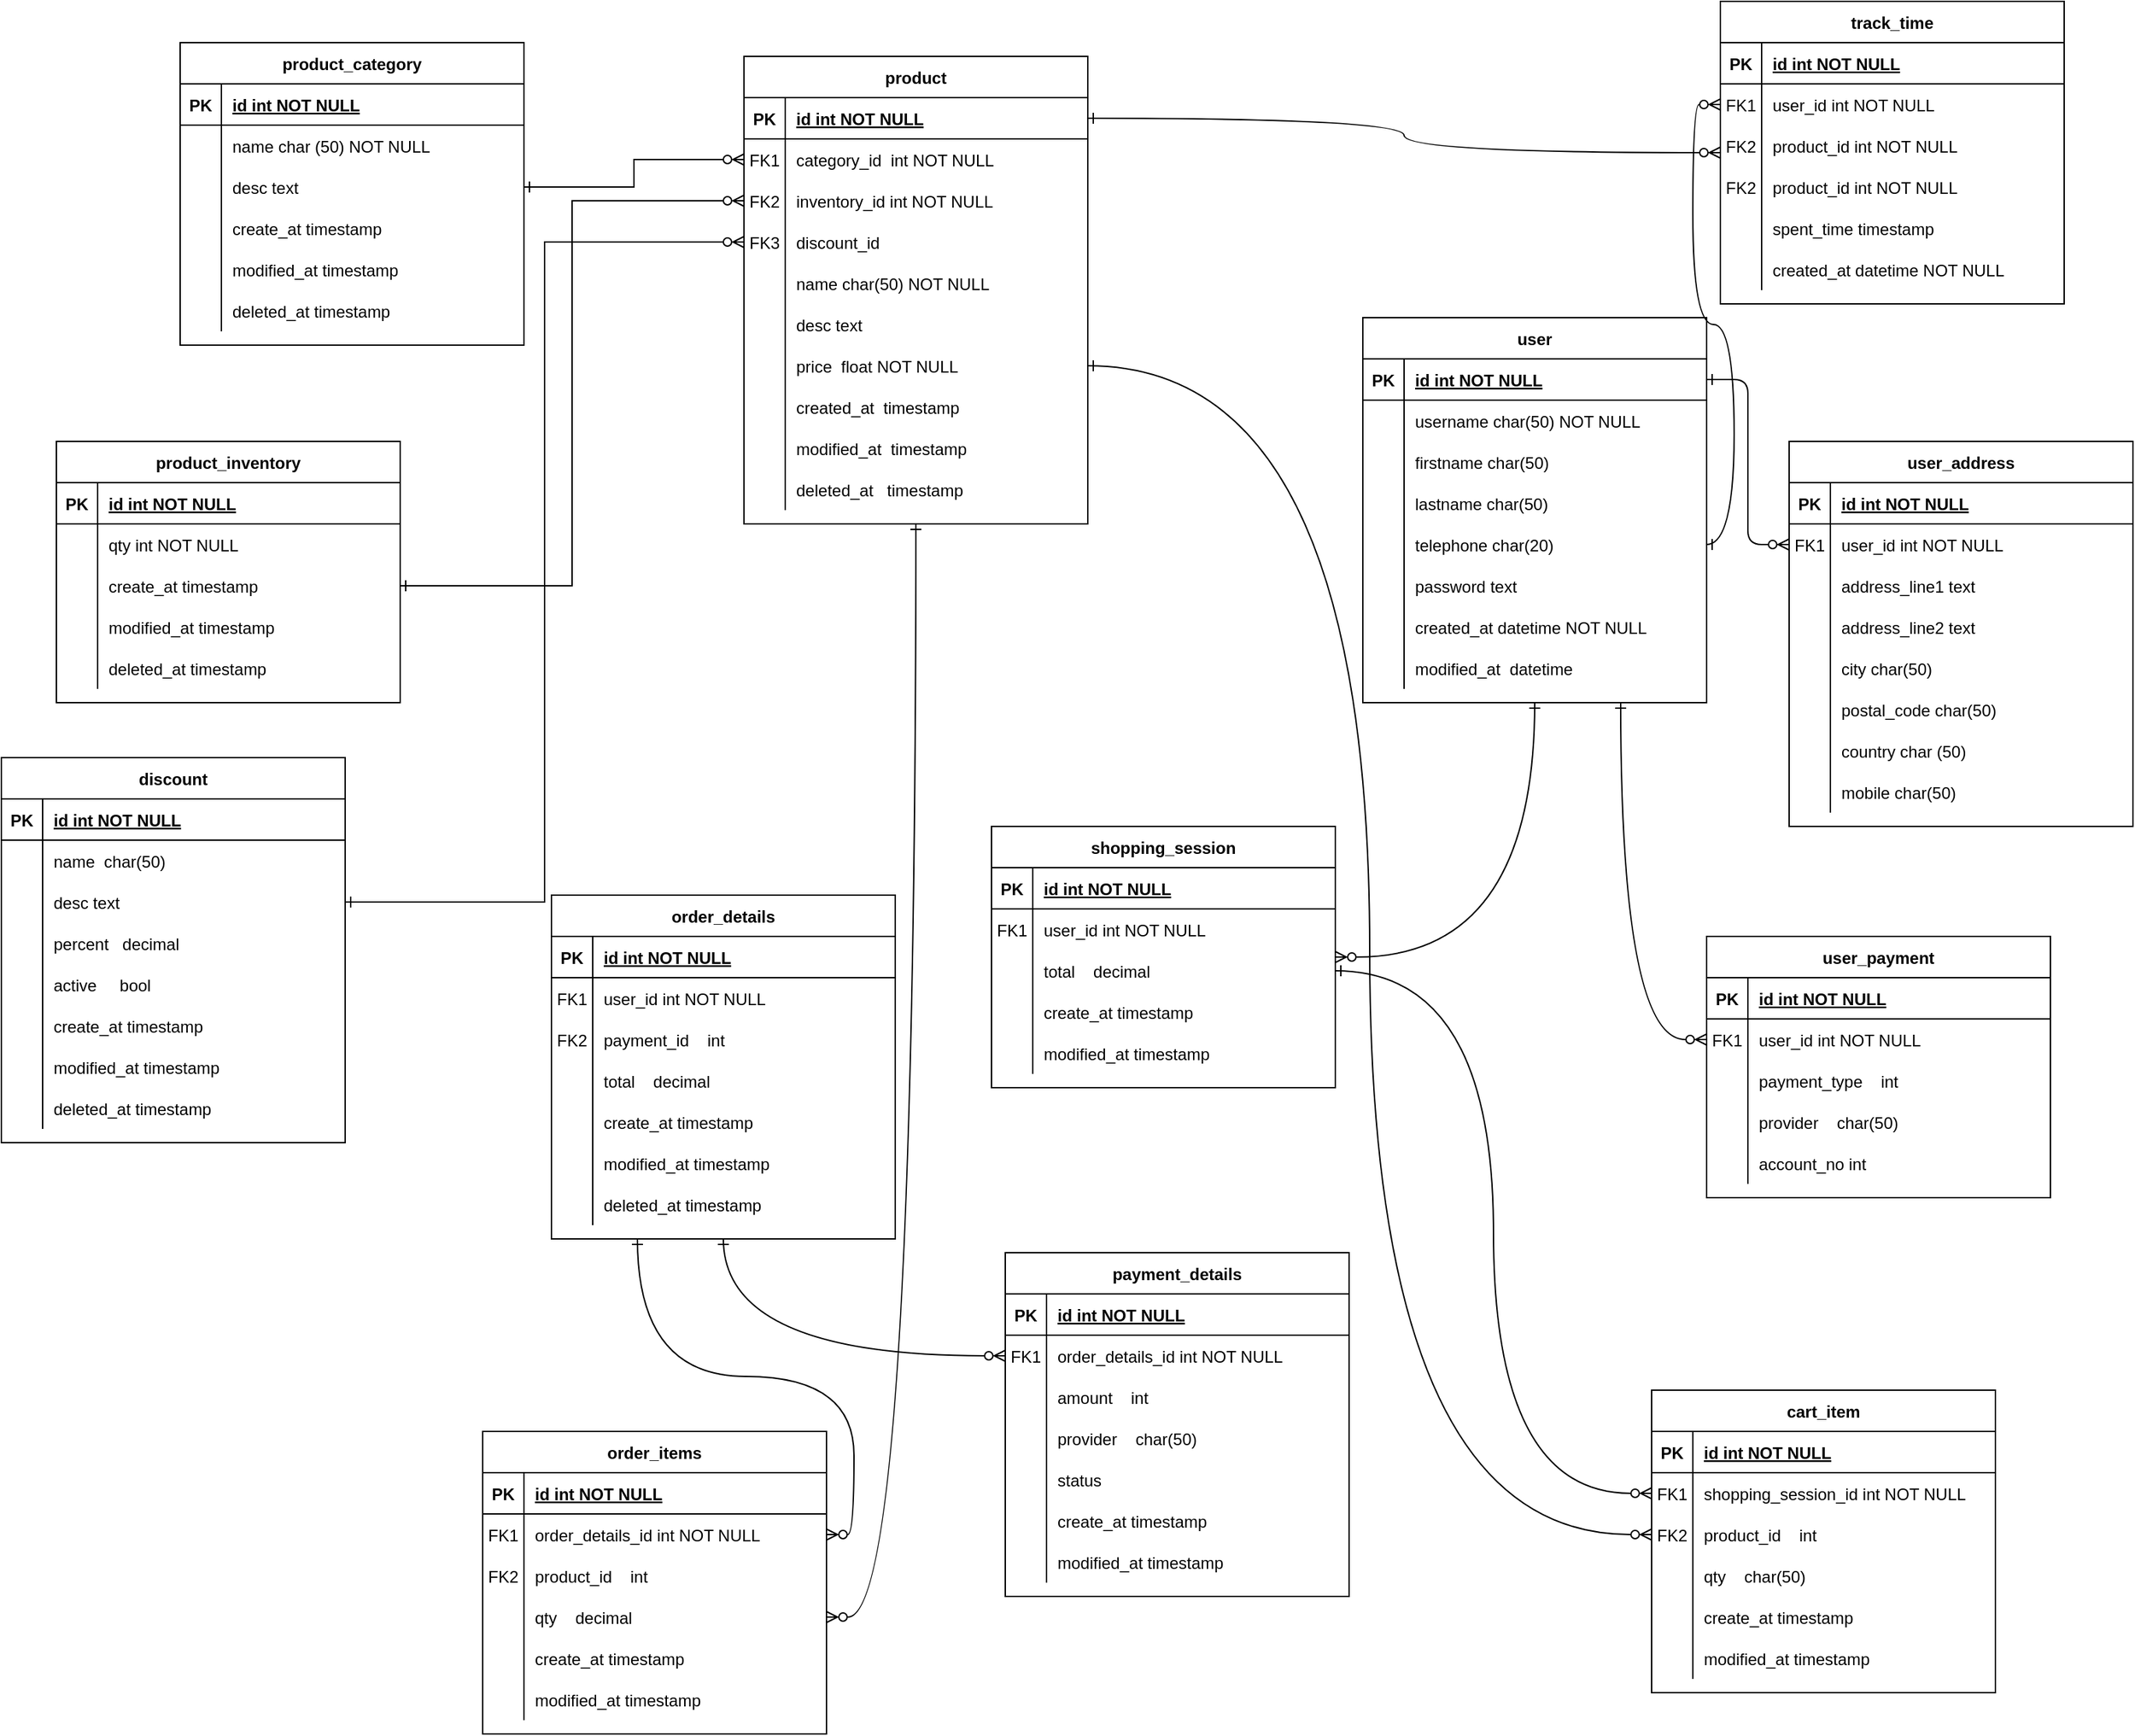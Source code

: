 <mxfile version="20.5.3" type="github">
  <diagram id="R2lEEEUBdFMjLlhIrx00" name="Page-1">
    <mxGraphModel dx="2650" dy="1057" grid="1" gridSize="10" guides="1" tooltips="1" connect="1" arrows="1" fold="1" page="1" pageScale="1" pageWidth="850" pageHeight="1100" math="0" shadow="0" extFonts="Permanent Marker^https://fonts.googleapis.com/css?family=Permanent+Marker">
      <root>
        <mxCell id="0" />
        <mxCell id="1" parent="0" />
        <mxCell id="C-vyLk0tnHw3VtMMgP7b-12" value="" style="edgeStyle=entityRelationEdgeStyle;endArrow=ERzeroToMany;startArrow=ERone;endFill=1;startFill=0;" parent="1" source="C-vyLk0tnHw3VtMMgP7b-3" target="C-vyLk0tnHw3VtMMgP7b-17" edge="1">
          <mxGeometry width="100" height="100" relative="1" as="geometry">
            <mxPoint x="400" y="180" as="sourcePoint" />
            <mxPoint x="460" y="205" as="targetPoint" />
          </mxGeometry>
        </mxCell>
        <mxCell id="C-vyLk0tnHw3VtMMgP7b-2" value="user" style="shape=table;startSize=30;container=1;collapsible=1;childLayout=tableLayout;fixedRows=1;rowLines=0;fontStyle=1;align=center;resizeLast=1;" parent="1" vertex="1">
          <mxGeometry x="580" y="340" width="250" height="280" as="geometry" />
        </mxCell>
        <mxCell id="C-vyLk0tnHw3VtMMgP7b-3" value="" style="shape=partialRectangle;collapsible=0;dropTarget=0;pointerEvents=0;fillColor=none;points=[[0,0.5],[1,0.5]];portConstraint=eastwest;top=0;left=0;right=0;bottom=1;" parent="C-vyLk0tnHw3VtMMgP7b-2" vertex="1">
          <mxGeometry y="30" width="250" height="30" as="geometry" />
        </mxCell>
        <mxCell id="C-vyLk0tnHw3VtMMgP7b-4" value="PK" style="shape=partialRectangle;overflow=hidden;connectable=0;fillColor=none;top=0;left=0;bottom=0;right=0;fontStyle=1;" parent="C-vyLk0tnHw3VtMMgP7b-3" vertex="1">
          <mxGeometry width="30" height="30" as="geometry">
            <mxRectangle width="30" height="30" as="alternateBounds" />
          </mxGeometry>
        </mxCell>
        <mxCell id="C-vyLk0tnHw3VtMMgP7b-5" value="id int NOT NULL " style="shape=partialRectangle;overflow=hidden;connectable=0;fillColor=none;top=0;left=0;bottom=0;right=0;align=left;spacingLeft=6;fontStyle=5;" parent="C-vyLk0tnHw3VtMMgP7b-3" vertex="1">
          <mxGeometry x="30" width="220" height="30" as="geometry">
            <mxRectangle width="220" height="30" as="alternateBounds" />
          </mxGeometry>
        </mxCell>
        <mxCell id="Hz8DFq1_Pcae6wZ3g70--31" style="shape=partialRectangle;collapsible=0;dropTarget=0;pointerEvents=0;fillColor=none;points=[[0,0.5],[1,0.5]];portConstraint=eastwest;top=0;left=0;right=0;bottom=0;" vertex="1" parent="C-vyLk0tnHw3VtMMgP7b-2">
          <mxGeometry y="60" width="250" height="30" as="geometry" />
        </mxCell>
        <mxCell id="Hz8DFq1_Pcae6wZ3g70--32" style="shape=partialRectangle;overflow=hidden;connectable=0;fillColor=none;top=0;left=0;bottom=0;right=0;" vertex="1" parent="Hz8DFq1_Pcae6wZ3g70--31">
          <mxGeometry width="30" height="30" as="geometry">
            <mxRectangle width="30" height="30" as="alternateBounds" />
          </mxGeometry>
        </mxCell>
        <mxCell id="Hz8DFq1_Pcae6wZ3g70--33" value="username char(50) NOT NULL" style="shape=partialRectangle;overflow=hidden;connectable=0;fillColor=none;top=0;left=0;bottom=0;right=0;align=left;spacingLeft=6;" vertex="1" parent="Hz8DFq1_Pcae6wZ3g70--31">
          <mxGeometry x="30" width="220" height="30" as="geometry">
            <mxRectangle width="220" height="30" as="alternateBounds" />
          </mxGeometry>
        </mxCell>
        <mxCell id="Hz8DFq1_Pcae6wZ3g70--28" style="shape=partialRectangle;collapsible=0;dropTarget=0;pointerEvents=0;fillColor=none;points=[[0,0.5],[1,0.5]];portConstraint=eastwest;top=0;left=0;right=0;bottom=0;" vertex="1" parent="C-vyLk0tnHw3VtMMgP7b-2">
          <mxGeometry y="90" width="250" height="30" as="geometry" />
        </mxCell>
        <mxCell id="Hz8DFq1_Pcae6wZ3g70--29" style="shape=partialRectangle;overflow=hidden;connectable=0;fillColor=none;top=0;left=0;bottom=0;right=0;" vertex="1" parent="Hz8DFq1_Pcae6wZ3g70--28">
          <mxGeometry width="30" height="30" as="geometry">
            <mxRectangle width="30" height="30" as="alternateBounds" />
          </mxGeometry>
        </mxCell>
        <mxCell id="Hz8DFq1_Pcae6wZ3g70--30" value="firstname char(50) " style="shape=partialRectangle;overflow=hidden;connectable=0;fillColor=none;top=0;left=0;bottom=0;right=0;align=left;spacingLeft=6;" vertex="1" parent="Hz8DFq1_Pcae6wZ3g70--28">
          <mxGeometry x="30" width="220" height="30" as="geometry">
            <mxRectangle width="220" height="30" as="alternateBounds" />
          </mxGeometry>
        </mxCell>
        <mxCell id="Hz8DFq1_Pcae6wZ3g70--25" style="shape=partialRectangle;collapsible=0;dropTarget=0;pointerEvents=0;fillColor=none;points=[[0,0.5],[1,0.5]];portConstraint=eastwest;top=0;left=0;right=0;bottom=0;" vertex="1" parent="C-vyLk0tnHw3VtMMgP7b-2">
          <mxGeometry y="120" width="250" height="30" as="geometry" />
        </mxCell>
        <mxCell id="Hz8DFq1_Pcae6wZ3g70--26" style="shape=partialRectangle;overflow=hidden;connectable=0;fillColor=none;top=0;left=0;bottom=0;right=0;" vertex="1" parent="Hz8DFq1_Pcae6wZ3g70--25">
          <mxGeometry width="30" height="30" as="geometry">
            <mxRectangle width="30" height="30" as="alternateBounds" />
          </mxGeometry>
        </mxCell>
        <mxCell id="Hz8DFq1_Pcae6wZ3g70--27" value="lastname char(50)" style="shape=partialRectangle;overflow=hidden;connectable=0;fillColor=none;top=0;left=0;bottom=0;right=0;align=left;spacingLeft=6;" vertex="1" parent="Hz8DFq1_Pcae6wZ3g70--25">
          <mxGeometry x="30" width="220" height="30" as="geometry">
            <mxRectangle width="220" height="30" as="alternateBounds" />
          </mxGeometry>
        </mxCell>
        <mxCell id="Hz8DFq1_Pcae6wZ3g70--37" style="shape=partialRectangle;collapsible=0;dropTarget=0;pointerEvents=0;fillColor=none;points=[[0,0.5],[1,0.5]];portConstraint=eastwest;top=0;left=0;right=0;bottom=0;" vertex="1" parent="C-vyLk0tnHw3VtMMgP7b-2">
          <mxGeometry y="150" width="250" height="30" as="geometry" />
        </mxCell>
        <mxCell id="Hz8DFq1_Pcae6wZ3g70--38" style="shape=partialRectangle;overflow=hidden;connectable=0;fillColor=none;top=0;left=0;bottom=0;right=0;" vertex="1" parent="Hz8DFq1_Pcae6wZ3g70--37">
          <mxGeometry width="30" height="30" as="geometry">
            <mxRectangle width="30" height="30" as="alternateBounds" />
          </mxGeometry>
        </mxCell>
        <mxCell id="Hz8DFq1_Pcae6wZ3g70--39" value="telephone char(20)" style="shape=partialRectangle;overflow=hidden;connectable=0;fillColor=none;top=0;left=0;bottom=0;right=0;align=left;spacingLeft=6;" vertex="1" parent="Hz8DFq1_Pcae6wZ3g70--37">
          <mxGeometry x="30" width="220" height="30" as="geometry">
            <mxRectangle width="220" height="30" as="alternateBounds" />
          </mxGeometry>
        </mxCell>
        <mxCell id="Hz8DFq1_Pcae6wZ3g70--34" style="shape=partialRectangle;collapsible=0;dropTarget=0;pointerEvents=0;fillColor=none;points=[[0,0.5],[1,0.5]];portConstraint=eastwest;top=0;left=0;right=0;bottom=0;" vertex="1" parent="C-vyLk0tnHw3VtMMgP7b-2">
          <mxGeometry y="180" width="250" height="30" as="geometry" />
        </mxCell>
        <mxCell id="Hz8DFq1_Pcae6wZ3g70--35" style="shape=partialRectangle;overflow=hidden;connectable=0;fillColor=none;top=0;left=0;bottom=0;right=0;" vertex="1" parent="Hz8DFq1_Pcae6wZ3g70--34">
          <mxGeometry width="30" height="30" as="geometry">
            <mxRectangle width="30" height="30" as="alternateBounds" />
          </mxGeometry>
        </mxCell>
        <mxCell id="Hz8DFq1_Pcae6wZ3g70--36" value="password text" style="shape=partialRectangle;overflow=hidden;connectable=0;fillColor=none;top=0;left=0;bottom=0;right=0;align=left;spacingLeft=6;" vertex="1" parent="Hz8DFq1_Pcae6wZ3g70--34">
          <mxGeometry x="30" width="220" height="30" as="geometry">
            <mxRectangle width="220" height="30" as="alternateBounds" />
          </mxGeometry>
        </mxCell>
        <mxCell id="C-vyLk0tnHw3VtMMgP7b-9" value="" style="shape=partialRectangle;collapsible=0;dropTarget=0;pointerEvents=0;fillColor=none;points=[[0,0.5],[1,0.5]];portConstraint=eastwest;top=0;left=0;right=0;bottom=0;" parent="C-vyLk0tnHw3VtMMgP7b-2" vertex="1">
          <mxGeometry y="210" width="250" height="30" as="geometry" />
        </mxCell>
        <mxCell id="C-vyLk0tnHw3VtMMgP7b-10" value="" style="shape=partialRectangle;overflow=hidden;connectable=0;fillColor=none;top=0;left=0;bottom=0;right=0;" parent="C-vyLk0tnHw3VtMMgP7b-9" vertex="1">
          <mxGeometry width="30" height="30" as="geometry">
            <mxRectangle width="30" height="30" as="alternateBounds" />
          </mxGeometry>
        </mxCell>
        <mxCell id="C-vyLk0tnHw3VtMMgP7b-11" value="created_at datetime NOT NULL" style="shape=partialRectangle;overflow=hidden;connectable=0;fillColor=none;top=0;left=0;bottom=0;right=0;align=left;spacingLeft=6;" parent="C-vyLk0tnHw3VtMMgP7b-9" vertex="1">
          <mxGeometry x="30" width="220" height="30" as="geometry">
            <mxRectangle width="220" height="30" as="alternateBounds" />
          </mxGeometry>
        </mxCell>
        <mxCell id="Hz8DFq1_Pcae6wZ3g70--40" style="shape=partialRectangle;collapsible=0;dropTarget=0;pointerEvents=0;fillColor=none;points=[[0,0.5],[1,0.5]];portConstraint=eastwest;top=0;left=0;right=0;bottom=0;" vertex="1" parent="C-vyLk0tnHw3VtMMgP7b-2">
          <mxGeometry y="240" width="250" height="30" as="geometry" />
        </mxCell>
        <mxCell id="Hz8DFq1_Pcae6wZ3g70--41" style="shape=partialRectangle;overflow=hidden;connectable=0;fillColor=none;top=0;left=0;bottom=0;right=0;" vertex="1" parent="Hz8DFq1_Pcae6wZ3g70--40">
          <mxGeometry width="30" height="30" as="geometry">
            <mxRectangle width="30" height="30" as="alternateBounds" />
          </mxGeometry>
        </mxCell>
        <mxCell id="Hz8DFq1_Pcae6wZ3g70--42" value="modified_at  datetime" style="shape=partialRectangle;overflow=hidden;connectable=0;fillColor=none;top=0;left=0;bottom=0;right=0;align=left;spacingLeft=6;" vertex="1" parent="Hz8DFq1_Pcae6wZ3g70--40">
          <mxGeometry x="30" width="220" height="30" as="geometry">
            <mxRectangle width="220" height="30" as="alternateBounds" />
          </mxGeometry>
        </mxCell>
        <mxCell id="C-vyLk0tnHw3VtMMgP7b-13" value="user_address" style="shape=table;startSize=30;container=1;collapsible=1;childLayout=tableLayout;fixedRows=1;rowLines=0;fontStyle=1;align=center;resizeLast=1;" parent="1" vertex="1">
          <mxGeometry x="890" y="430" width="250" height="280" as="geometry" />
        </mxCell>
        <mxCell id="C-vyLk0tnHw3VtMMgP7b-14" value="" style="shape=partialRectangle;collapsible=0;dropTarget=0;pointerEvents=0;fillColor=none;points=[[0,0.5],[1,0.5]];portConstraint=eastwest;top=0;left=0;right=0;bottom=1;" parent="C-vyLk0tnHw3VtMMgP7b-13" vertex="1">
          <mxGeometry y="30" width="250" height="30" as="geometry" />
        </mxCell>
        <mxCell id="C-vyLk0tnHw3VtMMgP7b-15" value="PK" style="shape=partialRectangle;overflow=hidden;connectable=0;fillColor=none;top=0;left=0;bottom=0;right=0;fontStyle=1;" parent="C-vyLk0tnHw3VtMMgP7b-14" vertex="1">
          <mxGeometry width="30" height="30" as="geometry">
            <mxRectangle width="30" height="30" as="alternateBounds" />
          </mxGeometry>
        </mxCell>
        <mxCell id="C-vyLk0tnHw3VtMMgP7b-16" value="id int NOT NULL " style="shape=partialRectangle;overflow=hidden;connectable=0;fillColor=none;top=0;left=0;bottom=0;right=0;align=left;spacingLeft=6;fontStyle=5;" parent="C-vyLk0tnHw3VtMMgP7b-14" vertex="1">
          <mxGeometry x="30" width="220" height="30" as="geometry">
            <mxRectangle width="220" height="30" as="alternateBounds" />
          </mxGeometry>
        </mxCell>
        <mxCell id="C-vyLk0tnHw3VtMMgP7b-17" value="" style="shape=partialRectangle;collapsible=0;dropTarget=0;pointerEvents=0;fillColor=none;points=[[0,0.5],[1,0.5]];portConstraint=eastwest;top=0;left=0;right=0;bottom=0;" parent="C-vyLk0tnHw3VtMMgP7b-13" vertex="1">
          <mxGeometry y="60" width="250" height="30" as="geometry" />
        </mxCell>
        <mxCell id="C-vyLk0tnHw3VtMMgP7b-18" value="FK1" style="shape=partialRectangle;overflow=hidden;connectable=0;fillColor=none;top=0;left=0;bottom=0;right=0;" parent="C-vyLk0tnHw3VtMMgP7b-17" vertex="1">
          <mxGeometry width="30" height="30" as="geometry">
            <mxRectangle width="30" height="30" as="alternateBounds" />
          </mxGeometry>
        </mxCell>
        <mxCell id="C-vyLk0tnHw3VtMMgP7b-19" value="user_id int NOT NULL" style="shape=partialRectangle;overflow=hidden;connectable=0;fillColor=none;top=0;left=0;bottom=0;right=0;align=left;spacingLeft=6;" parent="C-vyLk0tnHw3VtMMgP7b-17" vertex="1">
          <mxGeometry x="30" width="220" height="30" as="geometry">
            <mxRectangle width="220" height="30" as="alternateBounds" />
          </mxGeometry>
        </mxCell>
        <mxCell id="C-vyLk0tnHw3VtMMgP7b-20" value="" style="shape=partialRectangle;collapsible=0;dropTarget=0;pointerEvents=0;fillColor=none;points=[[0,0.5],[1,0.5]];portConstraint=eastwest;top=0;left=0;right=0;bottom=0;" parent="C-vyLk0tnHw3VtMMgP7b-13" vertex="1">
          <mxGeometry y="90" width="250" height="30" as="geometry" />
        </mxCell>
        <mxCell id="C-vyLk0tnHw3VtMMgP7b-21" value="" style="shape=partialRectangle;overflow=hidden;connectable=0;fillColor=none;top=0;left=0;bottom=0;right=0;" parent="C-vyLk0tnHw3VtMMgP7b-20" vertex="1">
          <mxGeometry width="30" height="30" as="geometry">
            <mxRectangle width="30" height="30" as="alternateBounds" />
          </mxGeometry>
        </mxCell>
        <mxCell id="C-vyLk0tnHw3VtMMgP7b-22" value="address_line1 text " style="shape=partialRectangle;overflow=hidden;connectable=0;fillColor=none;top=0;left=0;bottom=0;right=0;align=left;spacingLeft=6;" parent="C-vyLk0tnHw3VtMMgP7b-20" vertex="1">
          <mxGeometry x="30" width="220" height="30" as="geometry">
            <mxRectangle width="220" height="30" as="alternateBounds" />
          </mxGeometry>
        </mxCell>
        <mxCell id="Hz8DFq1_Pcae6wZ3g70--52" style="shape=partialRectangle;collapsible=0;dropTarget=0;pointerEvents=0;fillColor=none;points=[[0,0.5],[1,0.5]];portConstraint=eastwest;top=0;left=0;right=0;bottom=0;" vertex="1" parent="C-vyLk0tnHw3VtMMgP7b-13">
          <mxGeometry y="120" width="250" height="30" as="geometry" />
        </mxCell>
        <mxCell id="Hz8DFq1_Pcae6wZ3g70--53" style="shape=partialRectangle;overflow=hidden;connectable=0;fillColor=none;top=0;left=0;bottom=0;right=0;" vertex="1" parent="Hz8DFq1_Pcae6wZ3g70--52">
          <mxGeometry width="30" height="30" as="geometry">
            <mxRectangle width="30" height="30" as="alternateBounds" />
          </mxGeometry>
        </mxCell>
        <mxCell id="Hz8DFq1_Pcae6wZ3g70--54" value="address_line2 text" style="shape=partialRectangle;overflow=hidden;connectable=0;fillColor=none;top=0;left=0;bottom=0;right=0;align=left;spacingLeft=6;" vertex="1" parent="Hz8DFq1_Pcae6wZ3g70--52">
          <mxGeometry x="30" width="220" height="30" as="geometry">
            <mxRectangle width="220" height="30" as="alternateBounds" />
          </mxGeometry>
        </mxCell>
        <mxCell id="Hz8DFq1_Pcae6wZ3g70--49" style="shape=partialRectangle;collapsible=0;dropTarget=0;pointerEvents=0;fillColor=none;points=[[0,0.5],[1,0.5]];portConstraint=eastwest;top=0;left=0;right=0;bottom=0;" vertex="1" parent="C-vyLk0tnHw3VtMMgP7b-13">
          <mxGeometry y="150" width="250" height="30" as="geometry" />
        </mxCell>
        <mxCell id="Hz8DFq1_Pcae6wZ3g70--50" style="shape=partialRectangle;overflow=hidden;connectable=0;fillColor=none;top=0;left=0;bottom=0;right=0;" vertex="1" parent="Hz8DFq1_Pcae6wZ3g70--49">
          <mxGeometry width="30" height="30" as="geometry">
            <mxRectangle width="30" height="30" as="alternateBounds" />
          </mxGeometry>
        </mxCell>
        <mxCell id="Hz8DFq1_Pcae6wZ3g70--51" value="city char(50)" style="shape=partialRectangle;overflow=hidden;connectable=0;fillColor=none;top=0;left=0;bottom=0;right=0;align=left;spacingLeft=6;" vertex="1" parent="Hz8DFq1_Pcae6wZ3g70--49">
          <mxGeometry x="30" width="220" height="30" as="geometry">
            <mxRectangle width="220" height="30" as="alternateBounds" />
          </mxGeometry>
        </mxCell>
        <mxCell id="Hz8DFq1_Pcae6wZ3g70--46" style="shape=partialRectangle;collapsible=0;dropTarget=0;pointerEvents=0;fillColor=none;points=[[0,0.5],[1,0.5]];portConstraint=eastwest;top=0;left=0;right=0;bottom=0;" vertex="1" parent="C-vyLk0tnHw3VtMMgP7b-13">
          <mxGeometry y="180" width="250" height="30" as="geometry" />
        </mxCell>
        <mxCell id="Hz8DFq1_Pcae6wZ3g70--47" style="shape=partialRectangle;overflow=hidden;connectable=0;fillColor=none;top=0;left=0;bottom=0;right=0;" vertex="1" parent="Hz8DFq1_Pcae6wZ3g70--46">
          <mxGeometry width="30" height="30" as="geometry">
            <mxRectangle width="30" height="30" as="alternateBounds" />
          </mxGeometry>
        </mxCell>
        <mxCell id="Hz8DFq1_Pcae6wZ3g70--48" value="postal_code char(50)" style="shape=partialRectangle;overflow=hidden;connectable=0;fillColor=none;top=0;left=0;bottom=0;right=0;align=left;spacingLeft=6;" vertex="1" parent="Hz8DFq1_Pcae6wZ3g70--46">
          <mxGeometry x="30" width="220" height="30" as="geometry">
            <mxRectangle width="220" height="30" as="alternateBounds" />
          </mxGeometry>
        </mxCell>
        <mxCell id="Hz8DFq1_Pcae6wZ3g70--43" style="shape=partialRectangle;collapsible=0;dropTarget=0;pointerEvents=0;fillColor=none;points=[[0,0.5],[1,0.5]];portConstraint=eastwest;top=0;left=0;right=0;bottom=0;" vertex="1" parent="C-vyLk0tnHw3VtMMgP7b-13">
          <mxGeometry y="210" width="250" height="30" as="geometry" />
        </mxCell>
        <mxCell id="Hz8DFq1_Pcae6wZ3g70--44" style="shape=partialRectangle;overflow=hidden;connectable=0;fillColor=none;top=0;left=0;bottom=0;right=0;" vertex="1" parent="Hz8DFq1_Pcae6wZ3g70--43">
          <mxGeometry width="30" height="30" as="geometry">
            <mxRectangle width="30" height="30" as="alternateBounds" />
          </mxGeometry>
        </mxCell>
        <mxCell id="Hz8DFq1_Pcae6wZ3g70--45" value="country char (50)" style="shape=partialRectangle;overflow=hidden;connectable=0;fillColor=none;top=0;left=0;bottom=0;right=0;align=left;spacingLeft=6;" vertex="1" parent="Hz8DFq1_Pcae6wZ3g70--43">
          <mxGeometry x="30" width="220" height="30" as="geometry">
            <mxRectangle width="220" height="30" as="alternateBounds" />
          </mxGeometry>
        </mxCell>
        <mxCell id="Hz8DFq1_Pcae6wZ3g70--55" style="shape=partialRectangle;collapsible=0;dropTarget=0;pointerEvents=0;fillColor=none;points=[[0,0.5],[1,0.5]];portConstraint=eastwest;top=0;left=0;right=0;bottom=0;" vertex="1" parent="C-vyLk0tnHw3VtMMgP7b-13">
          <mxGeometry y="240" width="250" height="30" as="geometry" />
        </mxCell>
        <mxCell id="Hz8DFq1_Pcae6wZ3g70--56" style="shape=partialRectangle;overflow=hidden;connectable=0;fillColor=none;top=0;left=0;bottom=0;right=0;" vertex="1" parent="Hz8DFq1_Pcae6wZ3g70--55">
          <mxGeometry width="30" height="30" as="geometry">
            <mxRectangle width="30" height="30" as="alternateBounds" />
          </mxGeometry>
        </mxCell>
        <mxCell id="Hz8DFq1_Pcae6wZ3g70--57" value="mobile char(50)" style="shape=partialRectangle;overflow=hidden;connectable=0;fillColor=none;top=0;left=0;bottom=0;right=0;align=left;spacingLeft=6;" vertex="1" parent="Hz8DFq1_Pcae6wZ3g70--55">
          <mxGeometry x="30" width="220" height="30" as="geometry">
            <mxRectangle width="220" height="30" as="alternateBounds" />
          </mxGeometry>
        </mxCell>
        <mxCell id="C-vyLk0tnHw3VtMMgP7b-23" value="product" style="shape=table;startSize=30;container=1;collapsible=1;childLayout=tableLayout;fixedRows=1;rowLines=0;fontStyle=1;align=center;resizeLast=1;" parent="1" vertex="1">
          <mxGeometry x="130" y="150" width="250" height="340" as="geometry" />
        </mxCell>
        <mxCell id="C-vyLk0tnHw3VtMMgP7b-24" value="" style="shape=partialRectangle;collapsible=0;dropTarget=0;pointerEvents=0;fillColor=none;points=[[0,0.5],[1,0.5]];portConstraint=eastwest;top=0;left=0;right=0;bottom=1;" parent="C-vyLk0tnHw3VtMMgP7b-23" vertex="1">
          <mxGeometry y="30" width="250" height="30" as="geometry" />
        </mxCell>
        <mxCell id="C-vyLk0tnHw3VtMMgP7b-25" value="PK" style="shape=partialRectangle;overflow=hidden;connectable=0;fillColor=none;top=0;left=0;bottom=0;right=0;fontStyle=1;" parent="C-vyLk0tnHw3VtMMgP7b-24" vertex="1">
          <mxGeometry width="30" height="30" as="geometry">
            <mxRectangle width="30" height="30" as="alternateBounds" />
          </mxGeometry>
        </mxCell>
        <mxCell id="C-vyLk0tnHw3VtMMgP7b-26" value="id int NOT NULL " style="shape=partialRectangle;overflow=hidden;connectable=0;fillColor=none;top=0;left=0;bottom=0;right=0;align=left;spacingLeft=6;fontStyle=5;" parent="C-vyLk0tnHw3VtMMgP7b-24" vertex="1">
          <mxGeometry x="30" width="220" height="30" as="geometry">
            <mxRectangle width="220" height="30" as="alternateBounds" />
          </mxGeometry>
        </mxCell>
        <mxCell id="Hz8DFq1_Pcae6wZ3g70--13" style="shape=partialRectangle;collapsible=0;dropTarget=0;pointerEvents=0;fillColor=none;points=[[0,0.5],[1,0.5]];portConstraint=eastwest;top=0;left=0;right=0;bottom=0;" vertex="1" parent="C-vyLk0tnHw3VtMMgP7b-23">
          <mxGeometry y="60" width="250" height="30" as="geometry" />
        </mxCell>
        <mxCell id="Hz8DFq1_Pcae6wZ3g70--14" value="FK1" style="shape=partialRectangle;overflow=hidden;connectable=0;fillColor=none;top=0;left=0;bottom=0;right=0;" vertex="1" parent="Hz8DFq1_Pcae6wZ3g70--13">
          <mxGeometry width="30" height="30" as="geometry">
            <mxRectangle width="30" height="30" as="alternateBounds" />
          </mxGeometry>
        </mxCell>
        <mxCell id="Hz8DFq1_Pcae6wZ3g70--15" value="category_id  int NOT NULL" style="shape=partialRectangle;overflow=hidden;connectable=0;fillColor=none;top=0;left=0;bottom=0;right=0;align=left;spacingLeft=6;" vertex="1" parent="Hz8DFq1_Pcae6wZ3g70--13">
          <mxGeometry x="30" width="220" height="30" as="geometry">
            <mxRectangle width="220" height="30" as="alternateBounds" />
          </mxGeometry>
        </mxCell>
        <mxCell id="Hz8DFq1_Pcae6wZ3g70--10" style="shape=partialRectangle;collapsible=0;dropTarget=0;pointerEvents=0;fillColor=none;points=[[0,0.5],[1,0.5]];portConstraint=eastwest;top=0;left=0;right=0;bottom=0;" vertex="1" parent="C-vyLk0tnHw3VtMMgP7b-23">
          <mxGeometry y="90" width="250" height="30" as="geometry" />
        </mxCell>
        <mxCell id="Hz8DFq1_Pcae6wZ3g70--11" value="FK2" style="shape=partialRectangle;overflow=hidden;connectable=0;fillColor=none;top=0;left=0;bottom=0;right=0;" vertex="1" parent="Hz8DFq1_Pcae6wZ3g70--10">
          <mxGeometry width="30" height="30" as="geometry">
            <mxRectangle width="30" height="30" as="alternateBounds" />
          </mxGeometry>
        </mxCell>
        <mxCell id="Hz8DFq1_Pcae6wZ3g70--12" value="inventory_id int NOT NULL" style="shape=partialRectangle;overflow=hidden;connectable=0;fillColor=none;top=0;left=0;bottom=0;right=0;align=left;spacingLeft=6;" vertex="1" parent="Hz8DFq1_Pcae6wZ3g70--10">
          <mxGeometry x="30" width="220" height="30" as="geometry">
            <mxRectangle width="220" height="30" as="alternateBounds" />
          </mxGeometry>
        </mxCell>
        <mxCell id="Hz8DFq1_Pcae6wZ3g70--7" style="shape=partialRectangle;collapsible=0;dropTarget=0;pointerEvents=0;fillColor=none;points=[[0,0.5],[1,0.5]];portConstraint=eastwest;top=0;left=0;right=0;bottom=0;" vertex="1" parent="C-vyLk0tnHw3VtMMgP7b-23">
          <mxGeometry y="120" width="250" height="30" as="geometry" />
        </mxCell>
        <mxCell id="Hz8DFq1_Pcae6wZ3g70--8" value="FK3" style="shape=partialRectangle;overflow=hidden;connectable=0;fillColor=none;top=0;left=0;bottom=0;right=0;" vertex="1" parent="Hz8DFq1_Pcae6wZ3g70--7">
          <mxGeometry width="30" height="30" as="geometry">
            <mxRectangle width="30" height="30" as="alternateBounds" />
          </mxGeometry>
        </mxCell>
        <mxCell id="Hz8DFq1_Pcae6wZ3g70--9" value="discount_id" style="shape=partialRectangle;overflow=hidden;connectable=0;fillColor=none;top=0;left=0;bottom=0;right=0;align=left;spacingLeft=6;" vertex="1" parent="Hz8DFq1_Pcae6wZ3g70--7">
          <mxGeometry x="30" width="220" height="30" as="geometry">
            <mxRectangle width="220" height="30" as="alternateBounds" />
          </mxGeometry>
        </mxCell>
        <mxCell id="C-vyLk0tnHw3VtMMgP7b-27" value="" style="shape=partialRectangle;collapsible=0;dropTarget=0;pointerEvents=0;fillColor=none;points=[[0,0.5],[1,0.5]];portConstraint=eastwest;top=0;left=0;right=0;bottom=0;" parent="C-vyLk0tnHw3VtMMgP7b-23" vertex="1">
          <mxGeometry y="150" width="250" height="30" as="geometry" />
        </mxCell>
        <mxCell id="C-vyLk0tnHw3VtMMgP7b-28" value="" style="shape=partialRectangle;overflow=hidden;connectable=0;fillColor=none;top=0;left=0;bottom=0;right=0;" parent="C-vyLk0tnHw3VtMMgP7b-27" vertex="1">
          <mxGeometry width="30" height="30" as="geometry">
            <mxRectangle width="30" height="30" as="alternateBounds" />
          </mxGeometry>
        </mxCell>
        <mxCell id="C-vyLk0tnHw3VtMMgP7b-29" value="name char(50) NOT NULL" style="shape=partialRectangle;overflow=hidden;connectable=0;fillColor=none;top=0;left=0;bottom=0;right=0;align=left;spacingLeft=6;" parent="C-vyLk0tnHw3VtMMgP7b-27" vertex="1">
          <mxGeometry x="30" width="220" height="30" as="geometry">
            <mxRectangle width="220" height="30" as="alternateBounds" />
          </mxGeometry>
        </mxCell>
        <mxCell id="Hz8DFq1_Pcae6wZ3g70--16" style="shape=partialRectangle;collapsible=0;dropTarget=0;pointerEvents=0;fillColor=none;points=[[0,0.5],[1,0.5]];portConstraint=eastwest;top=0;left=0;right=0;bottom=0;" vertex="1" parent="C-vyLk0tnHw3VtMMgP7b-23">
          <mxGeometry y="180" width="250" height="30" as="geometry" />
        </mxCell>
        <mxCell id="Hz8DFq1_Pcae6wZ3g70--17" style="shape=partialRectangle;overflow=hidden;connectable=0;fillColor=none;top=0;left=0;bottom=0;right=0;" vertex="1" parent="Hz8DFq1_Pcae6wZ3g70--16">
          <mxGeometry width="30" height="30" as="geometry">
            <mxRectangle width="30" height="30" as="alternateBounds" />
          </mxGeometry>
        </mxCell>
        <mxCell id="Hz8DFq1_Pcae6wZ3g70--18" value="desc text" style="shape=partialRectangle;overflow=hidden;connectable=0;fillColor=none;top=0;left=0;bottom=0;right=0;align=left;spacingLeft=6;" vertex="1" parent="Hz8DFq1_Pcae6wZ3g70--16">
          <mxGeometry x="30" width="220" height="30" as="geometry">
            <mxRectangle width="220" height="30" as="alternateBounds" />
          </mxGeometry>
        </mxCell>
        <mxCell id="Hz8DFq1_Pcae6wZ3g70--4" style="shape=partialRectangle;collapsible=0;dropTarget=0;pointerEvents=0;fillColor=none;points=[[0,0.5],[1,0.5]];portConstraint=eastwest;top=0;left=0;right=0;bottom=0;" vertex="1" parent="C-vyLk0tnHw3VtMMgP7b-23">
          <mxGeometry y="210" width="250" height="30" as="geometry" />
        </mxCell>
        <mxCell id="Hz8DFq1_Pcae6wZ3g70--5" style="shape=partialRectangle;overflow=hidden;connectable=0;fillColor=none;top=0;left=0;bottom=0;right=0;" vertex="1" parent="Hz8DFq1_Pcae6wZ3g70--4">
          <mxGeometry width="30" height="30" as="geometry">
            <mxRectangle width="30" height="30" as="alternateBounds" />
          </mxGeometry>
        </mxCell>
        <mxCell id="Hz8DFq1_Pcae6wZ3g70--6" value="price  float NOT NULL" style="shape=partialRectangle;overflow=hidden;connectable=0;fillColor=none;top=0;left=0;bottom=0;right=0;align=left;spacingLeft=6;" vertex="1" parent="Hz8DFq1_Pcae6wZ3g70--4">
          <mxGeometry x="30" width="220" height="30" as="geometry">
            <mxRectangle width="220" height="30" as="alternateBounds" />
          </mxGeometry>
        </mxCell>
        <mxCell id="Hz8DFq1_Pcae6wZ3g70--1" style="shape=partialRectangle;collapsible=0;dropTarget=0;pointerEvents=0;fillColor=none;points=[[0,0.5],[1,0.5]];portConstraint=eastwest;top=0;left=0;right=0;bottom=0;" vertex="1" parent="C-vyLk0tnHw3VtMMgP7b-23">
          <mxGeometry y="240" width="250" height="30" as="geometry" />
        </mxCell>
        <mxCell id="Hz8DFq1_Pcae6wZ3g70--2" style="shape=partialRectangle;overflow=hidden;connectable=0;fillColor=none;top=0;left=0;bottom=0;right=0;" vertex="1" parent="Hz8DFq1_Pcae6wZ3g70--1">
          <mxGeometry width="30" height="30" as="geometry">
            <mxRectangle width="30" height="30" as="alternateBounds" />
          </mxGeometry>
        </mxCell>
        <mxCell id="Hz8DFq1_Pcae6wZ3g70--3" value="created_at  timestamp" style="shape=partialRectangle;overflow=hidden;connectable=0;fillColor=none;top=0;left=0;bottom=0;right=0;align=left;spacingLeft=6;" vertex="1" parent="Hz8DFq1_Pcae6wZ3g70--1">
          <mxGeometry x="30" width="220" height="30" as="geometry">
            <mxRectangle width="220" height="30" as="alternateBounds" />
          </mxGeometry>
        </mxCell>
        <mxCell id="Hz8DFq1_Pcae6wZ3g70--22" style="shape=partialRectangle;collapsible=0;dropTarget=0;pointerEvents=0;fillColor=none;points=[[0,0.5],[1,0.5]];portConstraint=eastwest;top=0;left=0;right=0;bottom=0;" vertex="1" parent="C-vyLk0tnHw3VtMMgP7b-23">
          <mxGeometry y="270" width="250" height="30" as="geometry" />
        </mxCell>
        <mxCell id="Hz8DFq1_Pcae6wZ3g70--23" style="shape=partialRectangle;overflow=hidden;connectable=0;fillColor=none;top=0;left=0;bottom=0;right=0;" vertex="1" parent="Hz8DFq1_Pcae6wZ3g70--22">
          <mxGeometry width="30" height="30" as="geometry">
            <mxRectangle width="30" height="30" as="alternateBounds" />
          </mxGeometry>
        </mxCell>
        <mxCell id="Hz8DFq1_Pcae6wZ3g70--24" value="modified_at  timestamp" style="shape=partialRectangle;overflow=hidden;connectable=0;fillColor=none;top=0;left=0;bottom=0;right=0;align=left;spacingLeft=6;" vertex="1" parent="Hz8DFq1_Pcae6wZ3g70--22">
          <mxGeometry x="30" width="220" height="30" as="geometry">
            <mxRectangle width="220" height="30" as="alternateBounds" />
          </mxGeometry>
        </mxCell>
        <mxCell id="Hz8DFq1_Pcae6wZ3g70--19" style="shape=partialRectangle;collapsible=0;dropTarget=0;pointerEvents=0;fillColor=none;points=[[0,0.5],[1,0.5]];portConstraint=eastwest;top=0;left=0;right=0;bottom=0;" vertex="1" parent="C-vyLk0tnHw3VtMMgP7b-23">
          <mxGeometry y="300" width="250" height="30" as="geometry" />
        </mxCell>
        <mxCell id="Hz8DFq1_Pcae6wZ3g70--20" style="shape=partialRectangle;overflow=hidden;connectable=0;fillColor=none;top=0;left=0;bottom=0;right=0;" vertex="1" parent="Hz8DFq1_Pcae6wZ3g70--19">
          <mxGeometry width="30" height="30" as="geometry">
            <mxRectangle width="30" height="30" as="alternateBounds" />
          </mxGeometry>
        </mxCell>
        <mxCell id="Hz8DFq1_Pcae6wZ3g70--21" value="deleted_at   timestamp" style="shape=partialRectangle;overflow=hidden;connectable=0;fillColor=none;top=0;left=0;bottom=0;right=0;align=left;spacingLeft=6;" vertex="1" parent="Hz8DFq1_Pcae6wZ3g70--19">
          <mxGeometry x="30" width="220" height="30" as="geometry">
            <mxRectangle width="220" height="30" as="alternateBounds" />
          </mxGeometry>
        </mxCell>
        <mxCell id="Hz8DFq1_Pcae6wZ3g70--58" value="product_category" style="shape=table;startSize=30;container=1;collapsible=1;childLayout=tableLayout;fixedRows=1;rowLines=0;fontStyle=1;align=center;resizeLast=1;" vertex="1" parent="1">
          <mxGeometry x="-280" y="140" width="250" height="220" as="geometry" />
        </mxCell>
        <mxCell id="Hz8DFq1_Pcae6wZ3g70--59" value="" style="shape=partialRectangle;collapsible=0;dropTarget=0;pointerEvents=0;fillColor=none;points=[[0,0.5],[1,0.5]];portConstraint=eastwest;top=0;left=0;right=0;bottom=1;" vertex="1" parent="Hz8DFq1_Pcae6wZ3g70--58">
          <mxGeometry y="30" width="250" height="30" as="geometry" />
        </mxCell>
        <mxCell id="Hz8DFq1_Pcae6wZ3g70--60" value="PK" style="shape=partialRectangle;overflow=hidden;connectable=0;fillColor=none;top=0;left=0;bottom=0;right=0;fontStyle=1;" vertex="1" parent="Hz8DFq1_Pcae6wZ3g70--59">
          <mxGeometry width="30" height="30" as="geometry">
            <mxRectangle width="30" height="30" as="alternateBounds" />
          </mxGeometry>
        </mxCell>
        <mxCell id="Hz8DFq1_Pcae6wZ3g70--61" value="id int NOT NULL " style="shape=partialRectangle;overflow=hidden;connectable=0;fillColor=none;top=0;left=0;bottom=0;right=0;align=left;spacingLeft=6;fontStyle=5;" vertex="1" parent="Hz8DFq1_Pcae6wZ3g70--59">
          <mxGeometry x="30" width="220" height="30" as="geometry">
            <mxRectangle width="220" height="30" as="alternateBounds" />
          </mxGeometry>
        </mxCell>
        <mxCell id="Hz8DFq1_Pcae6wZ3g70--62" value="" style="shape=partialRectangle;collapsible=0;dropTarget=0;pointerEvents=0;fillColor=none;points=[[0,0.5],[1,0.5]];portConstraint=eastwest;top=0;left=0;right=0;bottom=0;" vertex="1" parent="Hz8DFq1_Pcae6wZ3g70--58">
          <mxGeometry y="60" width="250" height="30" as="geometry" />
        </mxCell>
        <mxCell id="Hz8DFq1_Pcae6wZ3g70--63" value="" style="shape=partialRectangle;overflow=hidden;connectable=0;fillColor=none;top=0;left=0;bottom=0;right=0;" vertex="1" parent="Hz8DFq1_Pcae6wZ3g70--62">
          <mxGeometry width="30" height="30" as="geometry">
            <mxRectangle width="30" height="30" as="alternateBounds" />
          </mxGeometry>
        </mxCell>
        <mxCell id="Hz8DFq1_Pcae6wZ3g70--64" value="name char (50) NOT NULL" style="shape=partialRectangle;overflow=hidden;connectable=0;fillColor=none;top=0;left=0;bottom=0;right=0;align=left;spacingLeft=6;" vertex="1" parent="Hz8DFq1_Pcae6wZ3g70--62">
          <mxGeometry x="30" width="220" height="30" as="geometry">
            <mxRectangle width="220" height="30" as="alternateBounds" />
          </mxGeometry>
        </mxCell>
        <mxCell id="Hz8DFq1_Pcae6wZ3g70--65" value="" style="shape=partialRectangle;collapsible=0;dropTarget=0;pointerEvents=0;fillColor=none;points=[[0,0.5],[1,0.5]];portConstraint=eastwest;top=0;left=0;right=0;bottom=0;" vertex="1" parent="Hz8DFq1_Pcae6wZ3g70--58">
          <mxGeometry y="90" width="250" height="30" as="geometry" />
        </mxCell>
        <mxCell id="Hz8DFq1_Pcae6wZ3g70--66" value="" style="shape=partialRectangle;overflow=hidden;connectable=0;fillColor=none;top=0;left=0;bottom=0;right=0;" vertex="1" parent="Hz8DFq1_Pcae6wZ3g70--65">
          <mxGeometry width="30" height="30" as="geometry">
            <mxRectangle width="30" height="30" as="alternateBounds" />
          </mxGeometry>
        </mxCell>
        <mxCell id="Hz8DFq1_Pcae6wZ3g70--67" value="desc text" style="shape=partialRectangle;overflow=hidden;connectable=0;fillColor=none;top=0;left=0;bottom=0;right=0;align=left;spacingLeft=6;" vertex="1" parent="Hz8DFq1_Pcae6wZ3g70--65">
          <mxGeometry x="30" width="220" height="30" as="geometry">
            <mxRectangle width="220" height="30" as="alternateBounds" />
          </mxGeometry>
        </mxCell>
        <mxCell id="Hz8DFq1_Pcae6wZ3g70--68" style="shape=partialRectangle;collapsible=0;dropTarget=0;pointerEvents=0;fillColor=none;points=[[0,0.5],[1,0.5]];portConstraint=eastwest;top=0;left=0;right=0;bottom=0;" vertex="1" parent="Hz8DFq1_Pcae6wZ3g70--58">
          <mxGeometry y="120" width="250" height="30" as="geometry" />
        </mxCell>
        <mxCell id="Hz8DFq1_Pcae6wZ3g70--69" style="shape=partialRectangle;overflow=hidden;connectable=0;fillColor=none;top=0;left=0;bottom=0;right=0;" vertex="1" parent="Hz8DFq1_Pcae6wZ3g70--68">
          <mxGeometry width="30" height="30" as="geometry">
            <mxRectangle width="30" height="30" as="alternateBounds" />
          </mxGeometry>
        </mxCell>
        <mxCell id="Hz8DFq1_Pcae6wZ3g70--70" value="create_at timestamp" style="shape=partialRectangle;overflow=hidden;connectable=0;fillColor=none;top=0;left=0;bottom=0;right=0;align=left;spacingLeft=6;" vertex="1" parent="Hz8DFq1_Pcae6wZ3g70--68">
          <mxGeometry x="30" width="220" height="30" as="geometry">
            <mxRectangle width="220" height="30" as="alternateBounds" />
          </mxGeometry>
        </mxCell>
        <mxCell id="Hz8DFq1_Pcae6wZ3g70--71" style="shape=partialRectangle;collapsible=0;dropTarget=0;pointerEvents=0;fillColor=none;points=[[0,0.5],[1,0.5]];portConstraint=eastwest;top=0;left=0;right=0;bottom=0;" vertex="1" parent="Hz8DFq1_Pcae6wZ3g70--58">
          <mxGeometry y="150" width="250" height="30" as="geometry" />
        </mxCell>
        <mxCell id="Hz8DFq1_Pcae6wZ3g70--72" style="shape=partialRectangle;overflow=hidden;connectable=0;fillColor=none;top=0;left=0;bottom=0;right=0;" vertex="1" parent="Hz8DFq1_Pcae6wZ3g70--71">
          <mxGeometry width="30" height="30" as="geometry">
            <mxRectangle width="30" height="30" as="alternateBounds" />
          </mxGeometry>
        </mxCell>
        <mxCell id="Hz8DFq1_Pcae6wZ3g70--73" value="modified_at timestamp" style="shape=partialRectangle;overflow=hidden;connectable=0;fillColor=none;top=0;left=0;bottom=0;right=0;align=left;spacingLeft=6;" vertex="1" parent="Hz8DFq1_Pcae6wZ3g70--71">
          <mxGeometry x="30" width="220" height="30" as="geometry">
            <mxRectangle width="220" height="30" as="alternateBounds" />
          </mxGeometry>
        </mxCell>
        <mxCell id="Hz8DFq1_Pcae6wZ3g70--74" style="shape=partialRectangle;collapsible=0;dropTarget=0;pointerEvents=0;fillColor=none;points=[[0,0.5],[1,0.5]];portConstraint=eastwest;top=0;left=0;right=0;bottom=0;" vertex="1" parent="Hz8DFq1_Pcae6wZ3g70--58">
          <mxGeometry y="180" width="250" height="30" as="geometry" />
        </mxCell>
        <mxCell id="Hz8DFq1_Pcae6wZ3g70--75" style="shape=partialRectangle;overflow=hidden;connectable=0;fillColor=none;top=0;left=0;bottom=0;right=0;" vertex="1" parent="Hz8DFq1_Pcae6wZ3g70--74">
          <mxGeometry width="30" height="30" as="geometry">
            <mxRectangle width="30" height="30" as="alternateBounds" />
          </mxGeometry>
        </mxCell>
        <mxCell id="Hz8DFq1_Pcae6wZ3g70--76" value="deleted_at timestamp" style="shape=partialRectangle;overflow=hidden;connectable=0;fillColor=none;top=0;left=0;bottom=0;right=0;align=left;spacingLeft=6;" vertex="1" parent="Hz8DFq1_Pcae6wZ3g70--74">
          <mxGeometry x="30" width="220" height="30" as="geometry">
            <mxRectangle width="220" height="30" as="alternateBounds" />
          </mxGeometry>
        </mxCell>
        <mxCell id="Hz8DFq1_Pcae6wZ3g70--83" value="product_inventory" style="shape=table;startSize=30;container=1;collapsible=1;childLayout=tableLayout;fixedRows=1;rowLines=0;fontStyle=1;align=center;resizeLast=1;" vertex="1" parent="1">
          <mxGeometry x="-370" y="430" width="250" height="190" as="geometry" />
        </mxCell>
        <mxCell id="Hz8DFq1_Pcae6wZ3g70--84" value="" style="shape=partialRectangle;collapsible=0;dropTarget=0;pointerEvents=0;fillColor=none;points=[[0,0.5],[1,0.5]];portConstraint=eastwest;top=0;left=0;right=0;bottom=1;" vertex="1" parent="Hz8DFq1_Pcae6wZ3g70--83">
          <mxGeometry y="30" width="250" height="30" as="geometry" />
        </mxCell>
        <mxCell id="Hz8DFq1_Pcae6wZ3g70--85" value="PK" style="shape=partialRectangle;overflow=hidden;connectable=0;fillColor=none;top=0;left=0;bottom=0;right=0;fontStyle=1;" vertex="1" parent="Hz8DFq1_Pcae6wZ3g70--84">
          <mxGeometry width="30" height="30" as="geometry">
            <mxRectangle width="30" height="30" as="alternateBounds" />
          </mxGeometry>
        </mxCell>
        <mxCell id="Hz8DFq1_Pcae6wZ3g70--86" value="id int NOT NULL " style="shape=partialRectangle;overflow=hidden;connectable=0;fillColor=none;top=0;left=0;bottom=0;right=0;align=left;spacingLeft=6;fontStyle=5;" vertex="1" parent="Hz8DFq1_Pcae6wZ3g70--84">
          <mxGeometry x="30" width="220" height="30" as="geometry">
            <mxRectangle width="220" height="30" as="alternateBounds" />
          </mxGeometry>
        </mxCell>
        <mxCell id="Hz8DFq1_Pcae6wZ3g70--87" value="" style="shape=partialRectangle;collapsible=0;dropTarget=0;pointerEvents=0;fillColor=none;points=[[0,0.5],[1,0.5]];portConstraint=eastwest;top=0;left=0;right=0;bottom=0;" vertex="1" parent="Hz8DFq1_Pcae6wZ3g70--83">
          <mxGeometry y="60" width="250" height="30" as="geometry" />
        </mxCell>
        <mxCell id="Hz8DFq1_Pcae6wZ3g70--88" value="" style="shape=partialRectangle;overflow=hidden;connectable=0;fillColor=none;top=0;left=0;bottom=0;right=0;" vertex="1" parent="Hz8DFq1_Pcae6wZ3g70--87">
          <mxGeometry width="30" height="30" as="geometry">
            <mxRectangle width="30" height="30" as="alternateBounds" />
          </mxGeometry>
        </mxCell>
        <mxCell id="Hz8DFq1_Pcae6wZ3g70--89" value="qty int NOT NULL" style="shape=partialRectangle;overflow=hidden;connectable=0;fillColor=none;top=0;left=0;bottom=0;right=0;align=left;spacingLeft=6;" vertex="1" parent="Hz8DFq1_Pcae6wZ3g70--87">
          <mxGeometry x="30" width="220" height="30" as="geometry">
            <mxRectangle width="220" height="30" as="alternateBounds" />
          </mxGeometry>
        </mxCell>
        <mxCell id="Hz8DFq1_Pcae6wZ3g70--93" style="shape=partialRectangle;collapsible=0;dropTarget=0;pointerEvents=0;fillColor=none;points=[[0,0.5],[1,0.5]];portConstraint=eastwest;top=0;left=0;right=0;bottom=0;" vertex="1" parent="Hz8DFq1_Pcae6wZ3g70--83">
          <mxGeometry y="90" width="250" height="30" as="geometry" />
        </mxCell>
        <mxCell id="Hz8DFq1_Pcae6wZ3g70--94" style="shape=partialRectangle;overflow=hidden;connectable=0;fillColor=none;top=0;left=0;bottom=0;right=0;" vertex="1" parent="Hz8DFq1_Pcae6wZ3g70--93">
          <mxGeometry width="30" height="30" as="geometry">
            <mxRectangle width="30" height="30" as="alternateBounds" />
          </mxGeometry>
        </mxCell>
        <mxCell id="Hz8DFq1_Pcae6wZ3g70--95" value="create_at timestamp" style="shape=partialRectangle;overflow=hidden;connectable=0;fillColor=none;top=0;left=0;bottom=0;right=0;align=left;spacingLeft=6;" vertex="1" parent="Hz8DFq1_Pcae6wZ3g70--93">
          <mxGeometry x="30" width="220" height="30" as="geometry">
            <mxRectangle width="220" height="30" as="alternateBounds" />
          </mxGeometry>
        </mxCell>
        <mxCell id="Hz8DFq1_Pcae6wZ3g70--96" style="shape=partialRectangle;collapsible=0;dropTarget=0;pointerEvents=0;fillColor=none;points=[[0,0.5],[1,0.5]];portConstraint=eastwest;top=0;left=0;right=0;bottom=0;" vertex="1" parent="Hz8DFq1_Pcae6wZ3g70--83">
          <mxGeometry y="120" width="250" height="30" as="geometry" />
        </mxCell>
        <mxCell id="Hz8DFq1_Pcae6wZ3g70--97" style="shape=partialRectangle;overflow=hidden;connectable=0;fillColor=none;top=0;left=0;bottom=0;right=0;" vertex="1" parent="Hz8DFq1_Pcae6wZ3g70--96">
          <mxGeometry width="30" height="30" as="geometry">
            <mxRectangle width="30" height="30" as="alternateBounds" />
          </mxGeometry>
        </mxCell>
        <mxCell id="Hz8DFq1_Pcae6wZ3g70--98" value="modified_at timestamp" style="shape=partialRectangle;overflow=hidden;connectable=0;fillColor=none;top=0;left=0;bottom=0;right=0;align=left;spacingLeft=6;" vertex="1" parent="Hz8DFq1_Pcae6wZ3g70--96">
          <mxGeometry x="30" width="220" height="30" as="geometry">
            <mxRectangle width="220" height="30" as="alternateBounds" />
          </mxGeometry>
        </mxCell>
        <mxCell id="Hz8DFq1_Pcae6wZ3g70--99" style="shape=partialRectangle;collapsible=0;dropTarget=0;pointerEvents=0;fillColor=none;points=[[0,0.5],[1,0.5]];portConstraint=eastwest;top=0;left=0;right=0;bottom=0;" vertex="1" parent="Hz8DFq1_Pcae6wZ3g70--83">
          <mxGeometry y="150" width="250" height="30" as="geometry" />
        </mxCell>
        <mxCell id="Hz8DFq1_Pcae6wZ3g70--100" style="shape=partialRectangle;overflow=hidden;connectable=0;fillColor=none;top=0;left=0;bottom=0;right=0;" vertex="1" parent="Hz8DFq1_Pcae6wZ3g70--99">
          <mxGeometry width="30" height="30" as="geometry">
            <mxRectangle width="30" height="30" as="alternateBounds" />
          </mxGeometry>
        </mxCell>
        <mxCell id="Hz8DFq1_Pcae6wZ3g70--101" value="deleted_at timestamp" style="shape=partialRectangle;overflow=hidden;connectable=0;fillColor=none;top=0;left=0;bottom=0;right=0;align=left;spacingLeft=6;" vertex="1" parent="Hz8DFq1_Pcae6wZ3g70--99">
          <mxGeometry x="30" width="220" height="30" as="geometry">
            <mxRectangle width="220" height="30" as="alternateBounds" />
          </mxGeometry>
        </mxCell>
        <mxCell id="Hz8DFq1_Pcae6wZ3g70--102" value="discount" style="shape=table;startSize=30;container=1;collapsible=1;childLayout=tableLayout;fixedRows=1;rowLines=0;fontStyle=1;align=center;resizeLast=1;" vertex="1" parent="1">
          <mxGeometry x="-410" y="660" width="250" height="280" as="geometry" />
        </mxCell>
        <mxCell id="Hz8DFq1_Pcae6wZ3g70--103" value="" style="shape=partialRectangle;collapsible=0;dropTarget=0;pointerEvents=0;fillColor=none;points=[[0,0.5],[1,0.5]];portConstraint=eastwest;top=0;left=0;right=0;bottom=1;" vertex="1" parent="Hz8DFq1_Pcae6wZ3g70--102">
          <mxGeometry y="30" width="250" height="30" as="geometry" />
        </mxCell>
        <mxCell id="Hz8DFq1_Pcae6wZ3g70--104" value="PK" style="shape=partialRectangle;overflow=hidden;connectable=0;fillColor=none;top=0;left=0;bottom=0;right=0;fontStyle=1;" vertex="1" parent="Hz8DFq1_Pcae6wZ3g70--103">
          <mxGeometry width="30" height="30" as="geometry">
            <mxRectangle width="30" height="30" as="alternateBounds" />
          </mxGeometry>
        </mxCell>
        <mxCell id="Hz8DFq1_Pcae6wZ3g70--105" value="id int NOT NULL " style="shape=partialRectangle;overflow=hidden;connectable=0;fillColor=none;top=0;left=0;bottom=0;right=0;align=left;spacingLeft=6;fontStyle=5;" vertex="1" parent="Hz8DFq1_Pcae6wZ3g70--103">
          <mxGeometry x="30" width="220" height="30" as="geometry">
            <mxRectangle width="220" height="30" as="alternateBounds" />
          </mxGeometry>
        </mxCell>
        <mxCell id="Hz8DFq1_Pcae6wZ3g70--106" value="" style="shape=partialRectangle;collapsible=0;dropTarget=0;pointerEvents=0;fillColor=none;points=[[0,0.5],[1,0.5]];portConstraint=eastwest;top=0;left=0;right=0;bottom=0;" vertex="1" parent="Hz8DFq1_Pcae6wZ3g70--102">
          <mxGeometry y="60" width="250" height="30" as="geometry" />
        </mxCell>
        <mxCell id="Hz8DFq1_Pcae6wZ3g70--107" value="" style="shape=partialRectangle;overflow=hidden;connectable=0;fillColor=none;top=0;left=0;bottom=0;right=0;" vertex="1" parent="Hz8DFq1_Pcae6wZ3g70--106">
          <mxGeometry width="30" height="30" as="geometry">
            <mxRectangle width="30" height="30" as="alternateBounds" />
          </mxGeometry>
        </mxCell>
        <mxCell id="Hz8DFq1_Pcae6wZ3g70--108" value="name  char(50) " style="shape=partialRectangle;overflow=hidden;connectable=0;fillColor=none;top=0;left=0;bottom=0;right=0;align=left;spacingLeft=6;" vertex="1" parent="Hz8DFq1_Pcae6wZ3g70--106">
          <mxGeometry x="30" width="220" height="30" as="geometry">
            <mxRectangle width="220" height="30" as="alternateBounds" />
          </mxGeometry>
        </mxCell>
        <mxCell id="Hz8DFq1_Pcae6wZ3g70--121" style="shape=partialRectangle;collapsible=0;dropTarget=0;pointerEvents=0;fillColor=none;points=[[0,0.5],[1,0.5]];portConstraint=eastwest;top=0;left=0;right=0;bottom=0;" vertex="1" parent="Hz8DFq1_Pcae6wZ3g70--102">
          <mxGeometry y="90" width="250" height="30" as="geometry" />
        </mxCell>
        <mxCell id="Hz8DFq1_Pcae6wZ3g70--122" style="shape=partialRectangle;overflow=hidden;connectable=0;fillColor=none;top=0;left=0;bottom=0;right=0;" vertex="1" parent="Hz8DFq1_Pcae6wZ3g70--121">
          <mxGeometry width="30" height="30" as="geometry">
            <mxRectangle width="30" height="30" as="alternateBounds" />
          </mxGeometry>
        </mxCell>
        <mxCell id="Hz8DFq1_Pcae6wZ3g70--123" value="desc text" style="shape=partialRectangle;overflow=hidden;connectable=0;fillColor=none;top=0;left=0;bottom=0;right=0;align=left;spacingLeft=6;" vertex="1" parent="Hz8DFq1_Pcae6wZ3g70--121">
          <mxGeometry x="30" width="220" height="30" as="geometry">
            <mxRectangle width="220" height="30" as="alternateBounds" />
          </mxGeometry>
        </mxCell>
        <mxCell id="Hz8DFq1_Pcae6wZ3g70--118" style="shape=partialRectangle;collapsible=0;dropTarget=0;pointerEvents=0;fillColor=none;points=[[0,0.5],[1,0.5]];portConstraint=eastwest;top=0;left=0;right=0;bottom=0;" vertex="1" parent="Hz8DFq1_Pcae6wZ3g70--102">
          <mxGeometry y="120" width="250" height="30" as="geometry" />
        </mxCell>
        <mxCell id="Hz8DFq1_Pcae6wZ3g70--119" style="shape=partialRectangle;overflow=hidden;connectable=0;fillColor=none;top=0;left=0;bottom=0;right=0;" vertex="1" parent="Hz8DFq1_Pcae6wZ3g70--118">
          <mxGeometry width="30" height="30" as="geometry">
            <mxRectangle width="30" height="30" as="alternateBounds" />
          </mxGeometry>
        </mxCell>
        <mxCell id="Hz8DFq1_Pcae6wZ3g70--120" value="percent   decimal " style="shape=partialRectangle;overflow=hidden;connectable=0;fillColor=none;top=0;left=0;bottom=0;right=0;align=left;spacingLeft=6;" vertex="1" parent="Hz8DFq1_Pcae6wZ3g70--118">
          <mxGeometry x="30" width="220" height="30" as="geometry">
            <mxRectangle width="220" height="30" as="alternateBounds" />
          </mxGeometry>
        </mxCell>
        <mxCell id="Hz8DFq1_Pcae6wZ3g70--124" style="shape=partialRectangle;collapsible=0;dropTarget=0;pointerEvents=0;fillColor=none;points=[[0,0.5],[1,0.5]];portConstraint=eastwest;top=0;left=0;right=0;bottom=0;" vertex="1" parent="Hz8DFq1_Pcae6wZ3g70--102">
          <mxGeometry y="150" width="250" height="30" as="geometry" />
        </mxCell>
        <mxCell id="Hz8DFq1_Pcae6wZ3g70--125" style="shape=partialRectangle;overflow=hidden;connectable=0;fillColor=none;top=0;left=0;bottom=0;right=0;" vertex="1" parent="Hz8DFq1_Pcae6wZ3g70--124">
          <mxGeometry width="30" height="30" as="geometry">
            <mxRectangle width="30" height="30" as="alternateBounds" />
          </mxGeometry>
        </mxCell>
        <mxCell id="Hz8DFq1_Pcae6wZ3g70--126" value="active     bool" style="shape=partialRectangle;overflow=hidden;connectable=0;fillColor=none;top=0;left=0;bottom=0;right=0;align=left;spacingLeft=6;" vertex="1" parent="Hz8DFq1_Pcae6wZ3g70--124">
          <mxGeometry x="30" width="220" height="30" as="geometry">
            <mxRectangle width="220" height="30" as="alternateBounds" />
          </mxGeometry>
        </mxCell>
        <mxCell id="Hz8DFq1_Pcae6wZ3g70--109" style="shape=partialRectangle;collapsible=0;dropTarget=0;pointerEvents=0;fillColor=none;points=[[0,0.5],[1,0.5]];portConstraint=eastwest;top=0;left=0;right=0;bottom=0;" vertex="1" parent="Hz8DFq1_Pcae6wZ3g70--102">
          <mxGeometry y="180" width="250" height="30" as="geometry" />
        </mxCell>
        <mxCell id="Hz8DFq1_Pcae6wZ3g70--110" style="shape=partialRectangle;overflow=hidden;connectable=0;fillColor=none;top=0;left=0;bottom=0;right=0;" vertex="1" parent="Hz8DFq1_Pcae6wZ3g70--109">
          <mxGeometry width="30" height="30" as="geometry">
            <mxRectangle width="30" height="30" as="alternateBounds" />
          </mxGeometry>
        </mxCell>
        <mxCell id="Hz8DFq1_Pcae6wZ3g70--111" value="create_at timestamp" style="shape=partialRectangle;overflow=hidden;connectable=0;fillColor=none;top=0;left=0;bottom=0;right=0;align=left;spacingLeft=6;" vertex="1" parent="Hz8DFq1_Pcae6wZ3g70--109">
          <mxGeometry x="30" width="220" height="30" as="geometry">
            <mxRectangle width="220" height="30" as="alternateBounds" />
          </mxGeometry>
        </mxCell>
        <mxCell id="Hz8DFq1_Pcae6wZ3g70--112" style="shape=partialRectangle;collapsible=0;dropTarget=0;pointerEvents=0;fillColor=none;points=[[0,0.5],[1,0.5]];portConstraint=eastwest;top=0;left=0;right=0;bottom=0;" vertex="1" parent="Hz8DFq1_Pcae6wZ3g70--102">
          <mxGeometry y="210" width="250" height="30" as="geometry" />
        </mxCell>
        <mxCell id="Hz8DFq1_Pcae6wZ3g70--113" style="shape=partialRectangle;overflow=hidden;connectable=0;fillColor=none;top=0;left=0;bottom=0;right=0;" vertex="1" parent="Hz8DFq1_Pcae6wZ3g70--112">
          <mxGeometry width="30" height="30" as="geometry">
            <mxRectangle width="30" height="30" as="alternateBounds" />
          </mxGeometry>
        </mxCell>
        <mxCell id="Hz8DFq1_Pcae6wZ3g70--114" value="modified_at timestamp" style="shape=partialRectangle;overflow=hidden;connectable=0;fillColor=none;top=0;left=0;bottom=0;right=0;align=left;spacingLeft=6;" vertex="1" parent="Hz8DFq1_Pcae6wZ3g70--112">
          <mxGeometry x="30" width="220" height="30" as="geometry">
            <mxRectangle width="220" height="30" as="alternateBounds" />
          </mxGeometry>
        </mxCell>
        <mxCell id="Hz8DFq1_Pcae6wZ3g70--115" style="shape=partialRectangle;collapsible=0;dropTarget=0;pointerEvents=0;fillColor=none;points=[[0,0.5],[1,0.5]];portConstraint=eastwest;top=0;left=0;right=0;bottom=0;" vertex="1" parent="Hz8DFq1_Pcae6wZ3g70--102">
          <mxGeometry y="240" width="250" height="30" as="geometry" />
        </mxCell>
        <mxCell id="Hz8DFq1_Pcae6wZ3g70--116" style="shape=partialRectangle;overflow=hidden;connectable=0;fillColor=none;top=0;left=0;bottom=0;right=0;" vertex="1" parent="Hz8DFq1_Pcae6wZ3g70--115">
          <mxGeometry width="30" height="30" as="geometry">
            <mxRectangle width="30" height="30" as="alternateBounds" />
          </mxGeometry>
        </mxCell>
        <mxCell id="Hz8DFq1_Pcae6wZ3g70--117" value="deleted_at timestamp" style="shape=partialRectangle;overflow=hidden;connectable=0;fillColor=none;top=0;left=0;bottom=0;right=0;align=left;spacingLeft=6;" vertex="1" parent="Hz8DFq1_Pcae6wZ3g70--115">
          <mxGeometry x="30" width="220" height="30" as="geometry">
            <mxRectangle width="220" height="30" as="alternateBounds" />
          </mxGeometry>
        </mxCell>
        <mxCell id="Hz8DFq1_Pcae6wZ3g70--127" value="order_details" style="shape=table;startSize=30;container=1;collapsible=1;childLayout=tableLayout;fixedRows=1;rowLines=0;fontStyle=1;align=center;resizeLast=1;" vertex="1" parent="1">
          <mxGeometry x="-10" y="760" width="250" height="250" as="geometry" />
        </mxCell>
        <mxCell id="Hz8DFq1_Pcae6wZ3g70--128" value="" style="shape=partialRectangle;collapsible=0;dropTarget=0;pointerEvents=0;fillColor=none;points=[[0,0.5],[1,0.5]];portConstraint=eastwest;top=0;left=0;right=0;bottom=1;" vertex="1" parent="Hz8DFq1_Pcae6wZ3g70--127">
          <mxGeometry y="30" width="250" height="30" as="geometry" />
        </mxCell>
        <mxCell id="Hz8DFq1_Pcae6wZ3g70--129" value="PK" style="shape=partialRectangle;overflow=hidden;connectable=0;fillColor=none;top=0;left=0;bottom=0;right=0;fontStyle=1;" vertex="1" parent="Hz8DFq1_Pcae6wZ3g70--128">
          <mxGeometry width="30" height="30" as="geometry">
            <mxRectangle width="30" height="30" as="alternateBounds" />
          </mxGeometry>
        </mxCell>
        <mxCell id="Hz8DFq1_Pcae6wZ3g70--130" value="id int NOT NULL " style="shape=partialRectangle;overflow=hidden;connectable=0;fillColor=none;top=0;left=0;bottom=0;right=0;align=left;spacingLeft=6;fontStyle=5;" vertex="1" parent="Hz8DFq1_Pcae6wZ3g70--128">
          <mxGeometry x="30" width="220" height="30" as="geometry">
            <mxRectangle width="220" height="30" as="alternateBounds" />
          </mxGeometry>
        </mxCell>
        <mxCell id="Hz8DFq1_Pcae6wZ3g70--131" value="" style="shape=partialRectangle;collapsible=0;dropTarget=0;pointerEvents=0;fillColor=none;points=[[0,0.5],[1,0.5]];portConstraint=eastwest;top=0;left=0;right=0;bottom=0;" vertex="1" parent="Hz8DFq1_Pcae6wZ3g70--127">
          <mxGeometry y="60" width="250" height="30" as="geometry" />
        </mxCell>
        <mxCell id="Hz8DFq1_Pcae6wZ3g70--132" value="FK1" style="shape=partialRectangle;overflow=hidden;connectable=0;fillColor=none;top=0;left=0;bottom=0;right=0;" vertex="1" parent="Hz8DFq1_Pcae6wZ3g70--131">
          <mxGeometry width="30" height="30" as="geometry">
            <mxRectangle width="30" height="30" as="alternateBounds" />
          </mxGeometry>
        </mxCell>
        <mxCell id="Hz8DFq1_Pcae6wZ3g70--133" value="user_id int NOT NULL" style="shape=partialRectangle;overflow=hidden;connectable=0;fillColor=none;top=0;left=0;bottom=0;right=0;align=left;spacingLeft=6;" vertex="1" parent="Hz8DFq1_Pcae6wZ3g70--131">
          <mxGeometry x="30" width="220" height="30" as="geometry">
            <mxRectangle width="220" height="30" as="alternateBounds" />
          </mxGeometry>
        </mxCell>
        <mxCell id="Hz8DFq1_Pcae6wZ3g70--143" style="shape=partialRectangle;collapsible=0;dropTarget=0;pointerEvents=0;fillColor=none;points=[[0,0.5],[1,0.5]];portConstraint=eastwest;top=0;left=0;right=0;bottom=0;" vertex="1" parent="Hz8DFq1_Pcae6wZ3g70--127">
          <mxGeometry y="90" width="250" height="30" as="geometry" />
        </mxCell>
        <mxCell id="Hz8DFq1_Pcae6wZ3g70--144" value="FK2" style="shape=partialRectangle;overflow=hidden;connectable=0;fillColor=none;top=0;left=0;bottom=0;right=0;" vertex="1" parent="Hz8DFq1_Pcae6wZ3g70--143">
          <mxGeometry width="30" height="30" as="geometry">
            <mxRectangle width="30" height="30" as="alternateBounds" />
          </mxGeometry>
        </mxCell>
        <mxCell id="Hz8DFq1_Pcae6wZ3g70--145" value="payment_id    int" style="shape=partialRectangle;overflow=hidden;connectable=0;fillColor=none;top=0;left=0;bottom=0;right=0;align=left;spacingLeft=6;" vertex="1" parent="Hz8DFq1_Pcae6wZ3g70--143">
          <mxGeometry x="30" width="220" height="30" as="geometry">
            <mxRectangle width="220" height="30" as="alternateBounds" />
          </mxGeometry>
        </mxCell>
        <mxCell id="Hz8DFq1_Pcae6wZ3g70--146" style="shape=partialRectangle;collapsible=0;dropTarget=0;pointerEvents=0;fillColor=none;points=[[0,0.5],[1,0.5]];portConstraint=eastwest;top=0;left=0;right=0;bottom=0;" vertex="1" parent="Hz8DFq1_Pcae6wZ3g70--127">
          <mxGeometry y="120" width="250" height="30" as="geometry" />
        </mxCell>
        <mxCell id="Hz8DFq1_Pcae6wZ3g70--147" style="shape=partialRectangle;overflow=hidden;connectable=0;fillColor=none;top=0;left=0;bottom=0;right=0;" vertex="1" parent="Hz8DFq1_Pcae6wZ3g70--146">
          <mxGeometry width="30" height="30" as="geometry">
            <mxRectangle width="30" height="30" as="alternateBounds" />
          </mxGeometry>
        </mxCell>
        <mxCell id="Hz8DFq1_Pcae6wZ3g70--148" value="total    decimal" style="shape=partialRectangle;overflow=hidden;connectable=0;fillColor=none;top=0;left=0;bottom=0;right=0;align=left;spacingLeft=6;" vertex="1" parent="Hz8DFq1_Pcae6wZ3g70--146">
          <mxGeometry x="30" width="220" height="30" as="geometry">
            <mxRectangle width="220" height="30" as="alternateBounds" />
          </mxGeometry>
        </mxCell>
        <mxCell id="Hz8DFq1_Pcae6wZ3g70--134" style="shape=partialRectangle;collapsible=0;dropTarget=0;pointerEvents=0;fillColor=none;points=[[0,0.5],[1,0.5]];portConstraint=eastwest;top=0;left=0;right=0;bottom=0;" vertex="1" parent="Hz8DFq1_Pcae6wZ3g70--127">
          <mxGeometry y="150" width="250" height="30" as="geometry" />
        </mxCell>
        <mxCell id="Hz8DFq1_Pcae6wZ3g70--135" style="shape=partialRectangle;overflow=hidden;connectable=0;fillColor=none;top=0;left=0;bottom=0;right=0;" vertex="1" parent="Hz8DFq1_Pcae6wZ3g70--134">
          <mxGeometry width="30" height="30" as="geometry">
            <mxRectangle width="30" height="30" as="alternateBounds" />
          </mxGeometry>
        </mxCell>
        <mxCell id="Hz8DFq1_Pcae6wZ3g70--136" value="create_at timestamp" style="shape=partialRectangle;overflow=hidden;connectable=0;fillColor=none;top=0;left=0;bottom=0;right=0;align=left;spacingLeft=6;" vertex="1" parent="Hz8DFq1_Pcae6wZ3g70--134">
          <mxGeometry x="30" width="220" height="30" as="geometry">
            <mxRectangle width="220" height="30" as="alternateBounds" />
          </mxGeometry>
        </mxCell>
        <mxCell id="Hz8DFq1_Pcae6wZ3g70--137" style="shape=partialRectangle;collapsible=0;dropTarget=0;pointerEvents=0;fillColor=none;points=[[0,0.5],[1,0.5]];portConstraint=eastwest;top=0;left=0;right=0;bottom=0;" vertex="1" parent="Hz8DFq1_Pcae6wZ3g70--127">
          <mxGeometry y="180" width="250" height="30" as="geometry" />
        </mxCell>
        <mxCell id="Hz8DFq1_Pcae6wZ3g70--138" style="shape=partialRectangle;overflow=hidden;connectable=0;fillColor=none;top=0;left=0;bottom=0;right=0;" vertex="1" parent="Hz8DFq1_Pcae6wZ3g70--137">
          <mxGeometry width="30" height="30" as="geometry">
            <mxRectangle width="30" height="30" as="alternateBounds" />
          </mxGeometry>
        </mxCell>
        <mxCell id="Hz8DFq1_Pcae6wZ3g70--139" value="modified_at timestamp" style="shape=partialRectangle;overflow=hidden;connectable=0;fillColor=none;top=0;left=0;bottom=0;right=0;align=left;spacingLeft=6;" vertex="1" parent="Hz8DFq1_Pcae6wZ3g70--137">
          <mxGeometry x="30" width="220" height="30" as="geometry">
            <mxRectangle width="220" height="30" as="alternateBounds" />
          </mxGeometry>
        </mxCell>
        <mxCell id="Hz8DFq1_Pcae6wZ3g70--140" style="shape=partialRectangle;collapsible=0;dropTarget=0;pointerEvents=0;fillColor=none;points=[[0,0.5],[1,0.5]];portConstraint=eastwest;top=0;left=0;right=0;bottom=0;" vertex="1" parent="Hz8DFq1_Pcae6wZ3g70--127">
          <mxGeometry y="210" width="250" height="30" as="geometry" />
        </mxCell>
        <mxCell id="Hz8DFq1_Pcae6wZ3g70--141" style="shape=partialRectangle;overflow=hidden;connectable=0;fillColor=none;top=0;left=0;bottom=0;right=0;" vertex="1" parent="Hz8DFq1_Pcae6wZ3g70--140">
          <mxGeometry width="30" height="30" as="geometry">
            <mxRectangle width="30" height="30" as="alternateBounds" />
          </mxGeometry>
        </mxCell>
        <mxCell id="Hz8DFq1_Pcae6wZ3g70--142" value="deleted_at timestamp" style="shape=partialRectangle;overflow=hidden;connectable=0;fillColor=none;top=0;left=0;bottom=0;right=0;align=left;spacingLeft=6;" vertex="1" parent="Hz8DFq1_Pcae6wZ3g70--140">
          <mxGeometry x="30" width="220" height="30" as="geometry">
            <mxRectangle width="220" height="30" as="alternateBounds" />
          </mxGeometry>
        </mxCell>
        <mxCell id="Hz8DFq1_Pcae6wZ3g70--149" value="order_items" style="shape=table;startSize=30;container=1;collapsible=1;childLayout=tableLayout;fixedRows=1;rowLines=0;fontStyle=1;align=center;resizeLast=1;" vertex="1" parent="1">
          <mxGeometry x="-60" y="1150" width="250" height="220" as="geometry" />
        </mxCell>
        <mxCell id="Hz8DFq1_Pcae6wZ3g70--150" value="" style="shape=partialRectangle;collapsible=0;dropTarget=0;pointerEvents=0;fillColor=none;points=[[0,0.5],[1,0.5]];portConstraint=eastwest;top=0;left=0;right=0;bottom=1;" vertex="1" parent="Hz8DFq1_Pcae6wZ3g70--149">
          <mxGeometry y="30" width="250" height="30" as="geometry" />
        </mxCell>
        <mxCell id="Hz8DFq1_Pcae6wZ3g70--151" value="PK" style="shape=partialRectangle;overflow=hidden;connectable=0;fillColor=none;top=0;left=0;bottom=0;right=0;fontStyle=1;" vertex="1" parent="Hz8DFq1_Pcae6wZ3g70--150">
          <mxGeometry width="30" height="30" as="geometry">
            <mxRectangle width="30" height="30" as="alternateBounds" />
          </mxGeometry>
        </mxCell>
        <mxCell id="Hz8DFq1_Pcae6wZ3g70--152" value="id int NOT NULL " style="shape=partialRectangle;overflow=hidden;connectable=0;fillColor=none;top=0;left=0;bottom=0;right=0;align=left;spacingLeft=6;fontStyle=5;" vertex="1" parent="Hz8DFq1_Pcae6wZ3g70--150">
          <mxGeometry x="30" width="220" height="30" as="geometry">
            <mxRectangle width="220" height="30" as="alternateBounds" />
          </mxGeometry>
        </mxCell>
        <mxCell id="Hz8DFq1_Pcae6wZ3g70--153" value="" style="shape=partialRectangle;collapsible=0;dropTarget=0;pointerEvents=0;fillColor=none;points=[[0,0.5],[1,0.5]];portConstraint=eastwest;top=0;left=0;right=0;bottom=0;" vertex="1" parent="Hz8DFq1_Pcae6wZ3g70--149">
          <mxGeometry y="60" width="250" height="30" as="geometry" />
        </mxCell>
        <mxCell id="Hz8DFq1_Pcae6wZ3g70--154" value="FK1" style="shape=partialRectangle;overflow=hidden;connectable=0;fillColor=none;top=0;left=0;bottom=0;right=0;" vertex="1" parent="Hz8DFq1_Pcae6wZ3g70--153">
          <mxGeometry width="30" height="30" as="geometry">
            <mxRectangle width="30" height="30" as="alternateBounds" />
          </mxGeometry>
        </mxCell>
        <mxCell id="Hz8DFq1_Pcae6wZ3g70--155" value="order_details_id int NOT NULL" style="shape=partialRectangle;overflow=hidden;connectable=0;fillColor=none;top=0;left=0;bottom=0;right=0;align=left;spacingLeft=6;" vertex="1" parent="Hz8DFq1_Pcae6wZ3g70--153">
          <mxGeometry x="30" width="220" height="30" as="geometry">
            <mxRectangle width="220" height="30" as="alternateBounds" />
          </mxGeometry>
        </mxCell>
        <mxCell id="Hz8DFq1_Pcae6wZ3g70--156" style="shape=partialRectangle;collapsible=0;dropTarget=0;pointerEvents=0;fillColor=none;points=[[0,0.5],[1,0.5]];portConstraint=eastwest;top=0;left=0;right=0;bottom=0;" vertex="1" parent="Hz8DFq1_Pcae6wZ3g70--149">
          <mxGeometry y="90" width="250" height="30" as="geometry" />
        </mxCell>
        <mxCell id="Hz8DFq1_Pcae6wZ3g70--157" value="FK2" style="shape=partialRectangle;overflow=hidden;connectable=0;fillColor=none;top=0;left=0;bottom=0;right=0;" vertex="1" parent="Hz8DFq1_Pcae6wZ3g70--156">
          <mxGeometry width="30" height="30" as="geometry">
            <mxRectangle width="30" height="30" as="alternateBounds" />
          </mxGeometry>
        </mxCell>
        <mxCell id="Hz8DFq1_Pcae6wZ3g70--158" value="product_id    int" style="shape=partialRectangle;overflow=hidden;connectable=0;fillColor=none;top=0;left=0;bottom=0;right=0;align=left;spacingLeft=6;" vertex="1" parent="Hz8DFq1_Pcae6wZ3g70--156">
          <mxGeometry x="30" width="220" height="30" as="geometry">
            <mxRectangle width="220" height="30" as="alternateBounds" />
          </mxGeometry>
        </mxCell>
        <mxCell id="Hz8DFq1_Pcae6wZ3g70--159" style="shape=partialRectangle;collapsible=0;dropTarget=0;pointerEvents=0;fillColor=none;points=[[0,0.5],[1,0.5]];portConstraint=eastwest;top=0;left=0;right=0;bottom=0;" vertex="1" parent="Hz8DFq1_Pcae6wZ3g70--149">
          <mxGeometry y="120" width="250" height="30" as="geometry" />
        </mxCell>
        <mxCell id="Hz8DFq1_Pcae6wZ3g70--160" style="shape=partialRectangle;overflow=hidden;connectable=0;fillColor=none;top=0;left=0;bottom=0;right=0;" vertex="1" parent="Hz8DFq1_Pcae6wZ3g70--159">
          <mxGeometry width="30" height="30" as="geometry">
            <mxRectangle width="30" height="30" as="alternateBounds" />
          </mxGeometry>
        </mxCell>
        <mxCell id="Hz8DFq1_Pcae6wZ3g70--161" value="qty    decimal" style="shape=partialRectangle;overflow=hidden;connectable=0;fillColor=none;top=0;left=0;bottom=0;right=0;align=left;spacingLeft=6;" vertex="1" parent="Hz8DFq1_Pcae6wZ3g70--159">
          <mxGeometry x="30" width="220" height="30" as="geometry">
            <mxRectangle width="220" height="30" as="alternateBounds" />
          </mxGeometry>
        </mxCell>
        <mxCell id="Hz8DFq1_Pcae6wZ3g70--162" style="shape=partialRectangle;collapsible=0;dropTarget=0;pointerEvents=0;fillColor=none;points=[[0,0.5],[1,0.5]];portConstraint=eastwest;top=0;left=0;right=0;bottom=0;" vertex="1" parent="Hz8DFq1_Pcae6wZ3g70--149">
          <mxGeometry y="150" width="250" height="30" as="geometry" />
        </mxCell>
        <mxCell id="Hz8DFq1_Pcae6wZ3g70--163" style="shape=partialRectangle;overflow=hidden;connectable=0;fillColor=none;top=0;left=0;bottom=0;right=0;" vertex="1" parent="Hz8DFq1_Pcae6wZ3g70--162">
          <mxGeometry width="30" height="30" as="geometry">
            <mxRectangle width="30" height="30" as="alternateBounds" />
          </mxGeometry>
        </mxCell>
        <mxCell id="Hz8DFq1_Pcae6wZ3g70--164" value="create_at timestamp" style="shape=partialRectangle;overflow=hidden;connectable=0;fillColor=none;top=0;left=0;bottom=0;right=0;align=left;spacingLeft=6;" vertex="1" parent="Hz8DFq1_Pcae6wZ3g70--162">
          <mxGeometry x="30" width="220" height="30" as="geometry">
            <mxRectangle width="220" height="30" as="alternateBounds" />
          </mxGeometry>
        </mxCell>
        <mxCell id="Hz8DFq1_Pcae6wZ3g70--165" style="shape=partialRectangle;collapsible=0;dropTarget=0;pointerEvents=0;fillColor=none;points=[[0,0.5],[1,0.5]];portConstraint=eastwest;top=0;left=0;right=0;bottom=0;" vertex="1" parent="Hz8DFq1_Pcae6wZ3g70--149">
          <mxGeometry y="180" width="250" height="30" as="geometry" />
        </mxCell>
        <mxCell id="Hz8DFq1_Pcae6wZ3g70--166" style="shape=partialRectangle;overflow=hidden;connectable=0;fillColor=none;top=0;left=0;bottom=0;right=0;" vertex="1" parent="Hz8DFq1_Pcae6wZ3g70--165">
          <mxGeometry width="30" height="30" as="geometry">
            <mxRectangle width="30" height="30" as="alternateBounds" />
          </mxGeometry>
        </mxCell>
        <mxCell id="Hz8DFq1_Pcae6wZ3g70--167" value="modified_at timestamp" style="shape=partialRectangle;overflow=hidden;connectable=0;fillColor=none;top=0;left=0;bottom=0;right=0;align=left;spacingLeft=6;" vertex="1" parent="Hz8DFq1_Pcae6wZ3g70--165">
          <mxGeometry x="30" width="220" height="30" as="geometry">
            <mxRectangle width="220" height="30" as="alternateBounds" />
          </mxGeometry>
        </mxCell>
        <mxCell id="Hz8DFq1_Pcae6wZ3g70--171" value="payment_details" style="shape=table;startSize=30;container=1;collapsible=1;childLayout=tableLayout;fixedRows=1;rowLines=0;fontStyle=1;align=center;resizeLast=1;" vertex="1" parent="1">
          <mxGeometry x="320" y="1020" width="250" height="250" as="geometry" />
        </mxCell>
        <mxCell id="Hz8DFq1_Pcae6wZ3g70--172" value="" style="shape=partialRectangle;collapsible=0;dropTarget=0;pointerEvents=0;fillColor=none;points=[[0,0.5],[1,0.5]];portConstraint=eastwest;top=0;left=0;right=0;bottom=1;" vertex="1" parent="Hz8DFq1_Pcae6wZ3g70--171">
          <mxGeometry y="30" width="250" height="30" as="geometry" />
        </mxCell>
        <mxCell id="Hz8DFq1_Pcae6wZ3g70--173" value="PK" style="shape=partialRectangle;overflow=hidden;connectable=0;fillColor=none;top=0;left=0;bottom=0;right=0;fontStyle=1;" vertex="1" parent="Hz8DFq1_Pcae6wZ3g70--172">
          <mxGeometry width="30" height="30" as="geometry">
            <mxRectangle width="30" height="30" as="alternateBounds" />
          </mxGeometry>
        </mxCell>
        <mxCell id="Hz8DFq1_Pcae6wZ3g70--174" value="id int NOT NULL " style="shape=partialRectangle;overflow=hidden;connectable=0;fillColor=none;top=0;left=0;bottom=0;right=0;align=left;spacingLeft=6;fontStyle=5;" vertex="1" parent="Hz8DFq1_Pcae6wZ3g70--172">
          <mxGeometry x="30" width="220" height="30" as="geometry">
            <mxRectangle width="220" height="30" as="alternateBounds" />
          </mxGeometry>
        </mxCell>
        <mxCell id="Hz8DFq1_Pcae6wZ3g70--175" value="" style="shape=partialRectangle;collapsible=0;dropTarget=0;pointerEvents=0;fillColor=none;points=[[0,0.5],[1,0.5]];portConstraint=eastwest;top=0;left=0;right=0;bottom=0;" vertex="1" parent="Hz8DFq1_Pcae6wZ3g70--171">
          <mxGeometry y="60" width="250" height="30" as="geometry" />
        </mxCell>
        <mxCell id="Hz8DFq1_Pcae6wZ3g70--176" value="FK1" style="shape=partialRectangle;overflow=hidden;connectable=0;fillColor=none;top=0;left=0;bottom=0;right=0;" vertex="1" parent="Hz8DFq1_Pcae6wZ3g70--175">
          <mxGeometry width="30" height="30" as="geometry">
            <mxRectangle width="30" height="30" as="alternateBounds" />
          </mxGeometry>
        </mxCell>
        <mxCell id="Hz8DFq1_Pcae6wZ3g70--177" value="order_details_id int NOT NULL" style="shape=partialRectangle;overflow=hidden;connectable=0;fillColor=none;top=0;left=0;bottom=0;right=0;align=left;spacingLeft=6;" vertex="1" parent="Hz8DFq1_Pcae6wZ3g70--175">
          <mxGeometry x="30" width="220" height="30" as="geometry">
            <mxRectangle width="220" height="30" as="alternateBounds" />
          </mxGeometry>
        </mxCell>
        <mxCell id="Hz8DFq1_Pcae6wZ3g70--178" style="shape=partialRectangle;collapsible=0;dropTarget=0;pointerEvents=0;fillColor=none;points=[[0,0.5],[1,0.5]];portConstraint=eastwest;top=0;left=0;right=0;bottom=0;" vertex="1" parent="Hz8DFq1_Pcae6wZ3g70--171">
          <mxGeometry y="90" width="250" height="30" as="geometry" />
        </mxCell>
        <mxCell id="Hz8DFq1_Pcae6wZ3g70--179" value="" style="shape=partialRectangle;overflow=hidden;connectable=0;fillColor=none;top=0;left=0;bottom=0;right=0;" vertex="1" parent="Hz8DFq1_Pcae6wZ3g70--178">
          <mxGeometry width="30" height="30" as="geometry">
            <mxRectangle width="30" height="30" as="alternateBounds" />
          </mxGeometry>
        </mxCell>
        <mxCell id="Hz8DFq1_Pcae6wZ3g70--180" value="amount    int" style="shape=partialRectangle;overflow=hidden;connectable=0;fillColor=none;top=0;left=0;bottom=0;right=0;align=left;spacingLeft=6;" vertex="1" parent="Hz8DFq1_Pcae6wZ3g70--178">
          <mxGeometry x="30" width="220" height="30" as="geometry">
            <mxRectangle width="220" height="30" as="alternateBounds" />
          </mxGeometry>
        </mxCell>
        <mxCell id="Hz8DFq1_Pcae6wZ3g70--181" style="shape=partialRectangle;collapsible=0;dropTarget=0;pointerEvents=0;fillColor=none;points=[[0,0.5],[1,0.5]];portConstraint=eastwest;top=0;left=0;right=0;bottom=0;" vertex="1" parent="Hz8DFq1_Pcae6wZ3g70--171">
          <mxGeometry y="120" width="250" height="30" as="geometry" />
        </mxCell>
        <mxCell id="Hz8DFq1_Pcae6wZ3g70--182" style="shape=partialRectangle;overflow=hidden;connectable=0;fillColor=none;top=0;left=0;bottom=0;right=0;" vertex="1" parent="Hz8DFq1_Pcae6wZ3g70--181">
          <mxGeometry width="30" height="30" as="geometry">
            <mxRectangle width="30" height="30" as="alternateBounds" />
          </mxGeometry>
        </mxCell>
        <mxCell id="Hz8DFq1_Pcae6wZ3g70--183" value="provider    char(50)" style="shape=partialRectangle;overflow=hidden;connectable=0;fillColor=none;top=0;left=0;bottom=0;right=0;align=left;spacingLeft=6;" vertex="1" parent="Hz8DFq1_Pcae6wZ3g70--181">
          <mxGeometry x="30" width="220" height="30" as="geometry">
            <mxRectangle width="220" height="30" as="alternateBounds" />
          </mxGeometry>
        </mxCell>
        <mxCell id="Hz8DFq1_Pcae6wZ3g70--190" style="shape=partialRectangle;collapsible=0;dropTarget=0;pointerEvents=0;fillColor=none;points=[[0,0.5],[1,0.5]];portConstraint=eastwest;top=0;left=0;right=0;bottom=0;" vertex="1" parent="Hz8DFq1_Pcae6wZ3g70--171">
          <mxGeometry y="150" width="250" height="30" as="geometry" />
        </mxCell>
        <mxCell id="Hz8DFq1_Pcae6wZ3g70--191" style="shape=partialRectangle;overflow=hidden;connectable=0;fillColor=none;top=0;left=0;bottom=0;right=0;" vertex="1" parent="Hz8DFq1_Pcae6wZ3g70--190">
          <mxGeometry width="30" height="30" as="geometry">
            <mxRectangle width="30" height="30" as="alternateBounds" />
          </mxGeometry>
        </mxCell>
        <mxCell id="Hz8DFq1_Pcae6wZ3g70--192" value="status" style="shape=partialRectangle;overflow=hidden;connectable=0;fillColor=none;top=0;left=0;bottom=0;right=0;align=left;spacingLeft=6;" vertex="1" parent="Hz8DFq1_Pcae6wZ3g70--190">
          <mxGeometry x="30" width="220" height="30" as="geometry">
            <mxRectangle width="220" height="30" as="alternateBounds" />
          </mxGeometry>
        </mxCell>
        <mxCell id="Hz8DFq1_Pcae6wZ3g70--184" style="shape=partialRectangle;collapsible=0;dropTarget=0;pointerEvents=0;fillColor=none;points=[[0,0.5],[1,0.5]];portConstraint=eastwest;top=0;left=0;right=0;bottom=0;" vertex="1" parent="Hz8DFq1_Pcae6wZ3g70--171">
          <mxGeometry y="180" width="250" height="30" as="geometry" />
        </mxCell>
        <mxCell id="Hz8DFq1_Pcae6wZ3g70--185" style="shape=partialRectangle;overflow=hidden;connectable=0;fillColor=none;top=0;left=0;bottom=0;right=0;" vertex="1" parent="Hz8DFq1_Pcae6wZ3g70--184">
          <mxGeometry width="30" height="30" as="geometry">
            <mxRectangle width="30" height="30" as="alternateBounds" />
          </mxGeometry>
        </mxCell>
        <mxCell id="Hz8DFq1_Pcae6wZ3g70--186" value="create_at timestamp" style="shape=partialRectangle;overflow=hidden;connectable=0;fillColor=none;top=0;left=0;bottom=0;right=0;align=left;spacingLeft=6;" vertex="1" parent="Hz8DFq1_Pcae6wZ3g70--184">
          <mxGeometry x="30" width="220" height="30" as="geometry">
            <mxRectangle width="220" height="30" as="alternateBounds" />
          </mxGeometry>
        </mxCell>
        <mxCell id="Hz8DFq1_Pcae6wZ3g70--187" style="shape=partialRectangle;collapsible=0;dropTarget=0;pointerEvents=0;fillColor=none;points=[[0,0.5],[1,0.5]];portConstraint=eastwest;top=0;left=0;right=0;bottom=0;" vertex="1" parent="Hz8DFq1_Pcae6wZ3g70--171">
          <mxGeometry y="210" width="250" height="30" as="geometry" />
        </mxCell>
        <mxCell id="Hz8DFq1_Pcae6wZ3g70--188" style="shape=partialRectangle;overflow=hidden;connectable=0;fillColor=none;top=0;left=0;bottom=0;right=0;" vertex="1" parent="Hz8DFq1_Pcae6wZ3g70--187">
          <mxGeometry width="30" height="30" as="geometry">
            <mxRectangle width="30" height="30" as="alternateBounds" />
          </mxGeometry>
        </mxCell>
        <mxCell id="Hz8DFq1_Pcae6wZ3g70--189" value="modified_at timestamp" style="shape=partialRectangle;overflow=hidden;connectable=0;fillColor=none;top=0;left=0;bottom=0;right=0;align=left;spacingLeft=6;" vertex="1" parent="Hz8DFq1_Pcae6wZ3g70--187">
          <mxGeometry x="30" width="220" height="30" as="geometry">
            <mxRectangle width="220" height="30" as="alternateBounds" />
          </mxGeometry>
        </mxCell>
        <mxCell id="Hz8DFq1_Pcae6wZ3g70--193" value="cart_item" style="shape=table;startSize=30;container=1;collapsible=1;childLayout=tableLayout;fixedRows=1;rowLines=0;fontStyle=1;align=center;resizeLast=1;" vertex="1" parent="1">
          <mxGeometry x="790" y="1120" width="250" height="220" as="geometry" />
        </mxCell>
        <mxCell id="Hz8DFq1_Pcae6wZ3g70--194" value="" style="shape=partialRectangle;collapsible=0;dropTarget=0;pointerEvents=0;fillColor=none;points=[[0,0.5],[1,0.5]];portConstraint=eastwest;top=0;left=0;right=0;bottom=1;" vertex="1" parent="Hz8DFq1_Pcae6wZ3g70--193">
          <mxGeometry y="30" width="250" height="30" as="geometry" />
        </mxCell>
        <mxCell id="Hz8DFq1_Pcae6wZ3g70--195" value="PK" style="shape=partialRectangle;overflow=hidden;connectable=0;fillColor=none;top=0;left=0;bottom=0;right=0;fontStyle=1;" vertex="1" parent="Hz8DFq1_Pcae6wZ3g70--194">
          <mxGeometry width="30" height="30" as="geometry">
            <mxRectangle width="30" height="30" as="alternateBounds" />
          </mxGeometry>
        </mxCell>
        <mxCell id="Hz8DFq1_Pcae6wZ3g70--196" value="id int NOT NULL " style="shape=partialRectangle;overflow=hidden;connectable=0;fillColor=none;top=0;left=0;bottom=0;right=0;align=left;spacingLeft=6;fontStyle=5;" vertex="1" parent="Hz8DFq1_Pcae6wZ3g70--194">
          <mxGeometry x="30" width="220" height="30" as="geometry">
            <mxRectangle width="220" height="30" as="alternateBounds" />
          </mxGeometry>
        </mxCell>
        <mxCell id="Hz8DFq1_Pcae6wZ3g70--197" value="" style="shape=partialRectangle;collapsible=0;dropTarget=0;pointerEvents=0;fillColor=none;points=[[0,0.5],[1,0.5]];portConstraint=eastwest;top=0;left=0;right=0;bottom=0;" vertex="1" parent="Hz8DFq1_Pcae6wZ3g70--193">
          <mxGeometry y="60" width="250" height="30" as="geometry" />
        </mxCell>
        <mxCell id="Hz8DFq1_Pcae6wZ3g70--198" value="FK1" style="shape=partialRectangle;overflow=hidden;connectable=0;fillColor=none;top=0;left=0;bottom=0;right=0;" vertex="1" parent="Hz8DFq1_Pcae6wZ3g70--197">
          <mxGeometry width="30" height="30" as="geometry">
            <mxRectangle width="30" height="30" as="alternateBounds" />
          </mxGeometry>
        </mxCell>
        <mxCell id="Hz8DFq1_Pcae6wZ3g70--199" value="shopping_session_id int NOT NULL" style="shape=partialRectangle;overflow=hidden;connectable=0;fillColor=none;top=0;left=0;bottom=0;right=0;align=left;spacingLeft=6;" vertex="1" parent="Hz8DFq1_Pcae6wZ3g70--197">
          <mxGeometry x="30" width="220" height="30" as="geometry">
            <mxRectangle width="220" height="30" as="alternateBounds" />
          </mxGeometry>
        </mxCell>
        <mxCell id="Hz8DFq1_Pcae6wZ3g70--200" style="shape=partialRectangle;collapsible=0;dropTarget=0;pointerEvents=0;fillColor=none;points=[[0,0.5],[1,0.5]];portConstraint=eastwest;top=0;left=0;right=0;bottom=0;" vertex="1" parent="Hz8DFq1_Pcae6wZ3g70--193">
          <mxGeometry y="90" width="250" height="30" as="geometry" />
        </mxCell>
        <mxCell id="Hz8DFq1_Pcae6wZ3g70--201" value="FK2" style="shape=partialRectangle;overflow=hidden;connectable=0;fillColor=none;top=0;left=0;bottom=0;right=0;" vertex="1" parent="Hz8DFq1_Pcae6wZ3g70--200">
          <mxGeometry width="30" height="30" as="geometry">
            <mxRectangle width="30" height="30" as="alternateBounds" />
          </mxGeometry>
        </mxCell>
        <mxCell id="Hz8DFq1_Pcae6wZ3g70--202" value="product_id    int" style="shape=partialRectangle;overflow=hidden;connectable=0;fillColor=none;top=0;left=0;bottom=0;right=0;align=left;spacingLeft=6;" vertex="1" parent="Hz8DFq1_Pcae6wZ3g70--200">
          <mxGeometry x="30" width="220" height="30" as="geometry">
            <mxRectangle width="220" height="30" as="alternateBounds" />
          </mxGeometry>
        </mxCell>
        <mxCell id="Hz8DFq1_Pcae6wZ3g70--203" style="shape=partialRectangle;collapsible=0;dropTarget=0;pointerEvents=0;fillColor=none;points=[[0,0.5],[1,0.5]];portConstraint=eastwest;top=0;left=0;right=0;bottom=0;" vertex="1" parent="Hz8DFq1_Pcae6wZ3g70--193">
          <mxGeometry y="120" width="250" height="30" as="geometry" />
        </mxCell>
        <mxCell id="Hz8DFq1_Pcae6wZ3g70--204" style="shape=partialRectangle;overflow=hidden;connectable=0;fillColor=none;top=0;left=0;bottom=0;right=0;" vertex="1" parent="Hz8DFq1_Pcae6wZ3g70--203">
          <mxGeometry width="30" height="30" as="geometry">
            <mxRectangle width="30" height="30" as="alternateBounds" />
          </mxGeometry>
        </mxCell>
        <mxCell id="Hz8DFq1_Pcae6wZ3g70--205" value="qty    char(50)" style="shape=partialRectangle;overflow=hidden;connectable=0;fillColor=none;top=0;left=0;bottom=0;right=0;align=left;spacingLeft=6;" vertex="1" parent="Hz8DFq1_Pcae6wZ3g70--203">
          <mxGeometry x="30" width="220" height="30" as="geometry">
            <mxRectangle width="220" height="30" as="alternateBounds" />
          </mxGeometry>
        </mxCell>
        <mxCell id="Hz8DFq1_Pcae6wZ3g70--209" style="shape=partialRectangle;collapsible=0;dropTarget=0;pointerEvents=0;fillColor=none;points=[[0,0.5],[1,0.5]];portConstraint=eastwest;top=0;left=0;right=0;bottom=0;" vertex="1" parent="Hz8DFq1_Pcae6wZ3g70--193">
          <mxGeometry y="150" width="250" height="30" as="geometry" />
        </mxCell>
        <mxCell id="Hz8DFq1_Pcae6wZ3g70--210" style="shape=partialRectangle;overflow=hidden;connectable=0;fillColor=none;top=0;left=0;bottom=0;right=0;" vertex="1" parent="Hz8DFq1_Pcae6wZ3g70--209">
          <mxGeometry width="30" height="30" as="geometry">
            <mxRectangle width="30" height="30" as="alternateBounds" />
          </mxGeometry>
        </mxCell>
        <mxCell id="Hz8DFq1_Pcae6wZ3g70--211" value="create_at timestamp" style="shape=partialRectangle;overflow=hidden;connectable=0;fillColor=none;top=0;left=0;bottom=0;right=0;align=left;spacingLeft=6;" vertex="1" parent="Hz8DFq1_Pcae6wZ3g70--209">
          <mxGeometry x="30" width="220" height="30" as="geometry">
            <mxRectangle width="220" height="30" as="alternateBounds" />
          </mxGeometry>
        </mxCell>
        <mxCell id="Hz8DFq1_Pcae6wZ3g70--212" style="shape=partialRectangle;collapsible=0;dropTarget=0;pointerEvents=0;fillColor=none;points=[[0,0.5],[1,0.5]];portConstraint=eastwest;top=0;left=0;right=0;bottom=0;" vertex="1" parent="Hz8DFq1_Pcae6wZ3g70--193">
          <mxGeometry y="180" width="250" height="30" as="geometry" />
        </mxCell>
        <mxCell id="Hz8DFq1_Pcae6wZ3g70--213" style="shape=partialRectangle;overflow=hidden;connectable=0;fillColor=none;top=0;left=0;bottom=0;right=0;" vertex="1" parent="Hz8DFq1_Pcae6wZ3g70--212">
          <mxGeometry width="30" height="30" as="geometry">
            <mxRectangle width="30" height="30" as="alternateBounds" />
          </mxGeometry>
        </mxCell>
        <mxCell id="Hz8DFq1_Pcae6wZ3g70--214" value="modified_at timestamp" style="shape=partialRectangle;overflow=hidden;connectable=0;fillColor=none;top=0;left=0;bottom=0;right=0;align=left;spacingLeft=6;" vertex="1" parent="Hz8DFq1_Pcae6wZ3g70--212">
          <mxGeometry x="30" width="220" height="30" as="geometry">
            <mxRectangle width="220" height="30" as="alternateBounds" />
          </mxGeometry>
        </mxCell>
        <mxCell id="Hz8DFq1_Pcae6wZ3g70--316" style="edgeStyle=orthogonalEdgeStyle;curved=1;rounded=0;orthogonalLoop=1;jettySize=auto;html=1;entryX=0.5;entryY=1;entryDx=0;entryDy=0;startArrow=ERzeroToMany;startFill=0;endArrow=ERone;endFill=0;elbow=vertical;" edge="1" parent="1" source="Hz8DFq1_Pcae6wZ3g70--215" target="C-vyLk0tnHw3VtMMgP7b-2">
          <mxGeometry relative="1" as="geometry" />
        </mxCell>
        <mxCell id="Hz8DFq1_Pcae6wZ3g70--215" value="shopping_session" style="shape=table;startSize=30;container=1;collapsible=1;childLayout=tableLayout;fixedRows=1;rowLines=0;fontStyle=1;align=center;resizeLast=1;" vertex="1" parent="1">
          <mxGeometry x="310" y="710" width="250" height="190" as="geometry" />
        </mxCell>
        <mxCell id="Hz8DFq1_Pcae6wZ3g70--216" value="" style="shape=partialRectangle;collapsible=0;dropTarget=0;pointerEvents=0;fillColor=none;points=[[0,0.5],[1,0.5]];portConstraint=eastwest;top=0;left=0;right=0;bottom=1;" vertex="1" parent="Hz8DFq1_Pcae6wZ3g70--215">
          <mxGeometry y="30" width="250" height="30" as="geometry" />
        </mxCell>
        <mxCell id="Hz8DFq1_Pcae6wZ3g70--217" value="PK" style="shape=partialRectangle;overflow=hidden;connectable=0;fillColor=none;top=0;left=0;bottom=0;right=0;fontStyle=1;" vertex="1" parent="Hz8DFq1_Pcae6wZ3g70--216">
          <mxGeometry width="30" height="30" as="geometry">
            <mxRectangle width="30" height="30" as="alternateBounds" />
          </mxGeometry>
        </mxCell>
        <mxCell id="Hz8DFq1_Pcae6wZ3g70--218" value="id int NOT NULL " style="shape=partialRectangle;overflow=hidden;connectable=0;fillColor=none;top=0;left=0;bottom=0;right=0;align=left;spacingLeft=6;fontStyle=5;" vertex="1" parent="Hz8DFq1_Pcae6wZ3g70--216">
          <mxGeometry x="30" width="220" height="30" as="geometry">
            <mxRectangle width="220" height="30" as="alternateBounds" />
          </mxGeometry>
        </mxCell>
        <mxCell id="Hz8DFq1_Pcae6wZ3g70--219" value="" style="shape=partialRectangle;collapsible=0;dropTarget=0;pointerEvents=0;fillColor=none;points=[[0,0.5],[1,0.5]];portConstraint=eastwest;top=0;left=0;right=0;bottom=0;" vertex="1" parent="Hz8DFq1_Pcae6wZ3g70--215">
          <mxGeometry y="60" width="250" height="30" as="geometry" />
        </mxCell>
        <mxCell id="Hz8DFq1_Pcae6wZ3g70--220" value="FK1" style="shape=partialRectangle;overflow=hidden;connectable=0;fillColor=none;top=0;left=0;bottom=0;right=0;" vertex="1" parent="Hz8DFq1_Pcae6wZ3g70--219">
          <mxGeometry width="30" height="30" as="geometry">
            <mxRectangle width="30" height="30" as="alternateBounds" />
          </mxGeometry>
        </mxCell>
        <mxCell id="Hz8DFq1_Pcae6wZ3g70--221" value="user_id int NOT NULL" style="shape=partialRectangle;overflow=hidden;connectable=0;fillColor=none;top=0;left=0;bottom=0;right=0;align=left;spacingLeft=6;" vertex="1" parent="Hz8DFq1_Pcae6wZ3g70--219">
          <mxGeometry x="30" width="220" height="30" as="geometry">
            <mxRectangle width="220" height="30" as="alternateBounds" />
          </mxGeometry>
        </mxCell>
        <mxCell id="Hz8DFq1_Pcae6wZ3g70--222" style="shape=partialRectangle;collapsible=0;dropTarget=0;pointerEvents=0;fillColor=none;points=[[0,0.5],[1,0.5]];portConstraint=eastwest;top=0;left=0;right=0;bottom=0;" vertex="1" parent="Hz8DFq1_Pcae6wZ3g70--215">
          <mxGeometry y="90" width="250" height="30" as="geometry" />
        </mxCell>
        <mxCell id="Hz8DFq1_Pcae6wZ3g70--223" value="" style="shape=partialRectangle;overflow=hidden;connectable=0;fillColor=none;top=0;left=0;bottom=0;right=0;" vertex="1" parent="Hz8DFq1_Pcae6wZ3g70--222">
          <mxGeometry width="30" height="30" as="geometry">
            <mxRectangle width="30" height="30" as="alternateBounds" />
          </mxGeometry>
        </mxCell>
        <mxCell id="Hz8DFq1_Pcae6wZ3g70--224" value="total    decimal" style="shape=partialRectangle;overflow=hidden;connectable=0;fillColor=none;top=0;left=0;bottom=0;right=0;align=left;spacingLeft=6;" vertex="1" parent="Hz8DFq1_Pcae6wZ3g70--222">
          <mxGeometry x="30" width="220" height="30" as="geometry">
            <mxRectangle width="220" height="30" as="alternateBounds" />
          </mxGeometry>
        </mxCell>
        <mxCell id="Hz8DFq1_Pcae6wZ3g70--228" style="shape=partialRectangle;collapsible=0;dropTarget=0;pointerEvents=0;fillColor=none;points=[[0,0.5],[1,0.5]];portConstraint=eastwest;top=0;left=0;right=0;bottom=0;" vertex="1" parent="Hz8DFq1_Pcae6wZ3g70--215">
          <mxGeometry y="120" width="250" height="30" as="geometry" />
        </mxCell>
        <mxCell id="Hz8DFq1_Pcae6wZ3g70--229" style="shape=partialRectangle;overflow=hidden;connectable=0;fillColor=none;top=0;left=0;bottom=0;right=0;" vertex="1" parent="Hz8DFq1_Pcae6wZ3g70--228">
          <mxGeometry width="30" height="30" as="geometry">
            <mxRectangle width="30" height="30" as="alternateBounds" />
          </mxGeometry>
        </mxCell>
        <mxCell id="Hz8DFq1_Pcae6wZ3g70--230" value="create_at timestamp" style="shape=partialRectangle;overflow=hidden;connectable=0;fillColor=none;top=0;left=0;bottom=0;right=0;align=left;spacingLeft=6;" vertex="1" parent="Hz8DFq1_Pcae6wZ3g70--228">
          <mxGeometry x="30" width="220" height="30" as="geometry">
            <mxRectangle width="220" height="30" as="alternateBounds" />
          </mxGeometry>
        </mxCell>
        <mxCell id="Hz8DFq1_Pcae6wZ3g70--231" style="shape=partialRectangle;collapsible=0;dropTarget=0;pointerEvents=0;fillColor=none;points=[[0,0.5],[1,0.5]];portConstraint=eastwest;top=0;left=0;right=0;bottom=0;" vertex="1" parent="Hz8DFq1_Pcae6wZ3g70--215">
          <mxGeometry y="150" width="250" height="30" as="geometry" />
        </mxCell>
        <mxCell id="Hz8DFq1_Pcae6wZ3g70--232" style="shape=partialRectangle;overflow=hidden;connectable=0;fillColor=none;top=0;left=0;bottom=0;right=0;" vertex="1" parent="Hz8DFq1_Pcae6wZ3g70--231">
          <mxGeometry width="30" height="30" as="geometry">
            <mxRectangle width="30" height="30" as="alternateBounds" />
          </mxGeometry>
        </mxCell>
        <mxCell id="Hz8DFq1_Pcae6wZ3g70--233" value="modified_at timestamp" style="shape=partialRectangle;overflow=hidden;connectable=0;fillColor=none;top=0;left=0;bottom=0;right=0;align=left;spacingLeft=6;" vertex="1" parent="Hz8DFq1_Pcae6wZ3g70--231">
          <mxGeometry x="30" width="220" height="30" as="geometry">
            <mxRectangle width="220" height="30" as="alternateBounds" />
          </mxGeometry>
        </mxCell>
        <mxCell id="Hz8DFq1_Pcae6wZ3g70--234" value="user_payment" style="shape=table;startSize=30;container=1;collapsible=1;childLayout=tableLayout;fixedRows=1;rowLines=0;fontStyle=1;align=center;resizeLast=1;" vertex="1" parent="1">
          <mxGeometry x="830" y="790" width="250" height="190" as="geometry" />
        </mxCell>
        <mxCell id="Hz8DFq1_Pcae6wZ3g70--235" value="" style="shape=partialRectangle;collapsible=0;dropTarget=0;pointerEvents=0;fillColor=none;points=[[0,0.5],[1,0.5]];portConstraint=eastwest;top=0;left=0;right=0;bottom=1;" vertex="1" parent="Hz8DFq1_Pcae6wZ3g70--234">
          <mxGeometry y="30" width="250" height="30" as="geometry" />
        </mxCell>
        <mxCell id="Hz8DFq1_Pcae6wZ3g70--236" value="PK" style="shape=partialRectangle;overflow=hidden;connectable=0;fillColor=none;top=0;left=0;bottom=0;right=0;fontStyle=1;" vertex="1" parent="Hz8DFq1_Pcae6wZ3g70--235">
          <mxGeometry width="30" height="30" as="geometry">
            <mxRectangle width="30" height="30" as="alternateBounds" />
          </mxGeometry>
        </mxCell>
        <mxCell id="Hz8DFq1_Pcae6wZ3g70--237" value="id int NOT NULL " style="shape=partialRectangle;overflow=hidden;connectable=0;fillColor=none;top=0;left=0;bottom=0;right=0;align=left;spacingLeft=6;fontStyle=5;" vertex="1" parent="Hz8DFq1_Pcae6wZ3g70--235">
          <mxGeometry x="30" width="220" height="30" as="geometry">
            <mxRectangle width="220" height="30" as="alternateBounds" />
          </mxGeometry>
        </mxCell>
        <mxCell id="Hz8DFq1_Pcae6wZ3g70--238" value="" style="shape=partialRectangle;collapsible=0;dropTarget=0;pointerEvents=0;fillColor=none;points=[[0,0.5],[1,0.5]];portConstraint=eastwest;top=0;left=0;right=0;bottom=0;" vertex="1" parent="Hz8DFq1_Pcae6wZ3g70--234">
          <mxGeometry y="60" width="250" height="30" as="geometry" />
        </mxCell>
        <mxCell id="Hz8DFq1_Pcae6wZ3g70--239" value="FK1" style="shape=partialRectangle;overflow=hidden;connectable=0;fillColor=none;top=0;left=0;bottom=0;right=0;" vertex="1" parent="Hz8DFq1_Pcae6wZ3g70--238">
          <mxGeometry width="30" height="30" as="geometry">
            <mxRectangle width="30" height="30" as="alternateBounds" />
          </mxGeometry>
        </mxCell>
        <mxCell id="Hz8DFq1_Pcae6wZ3g70--240" value="user_id int NOT NULL" style="shape=partialRectangle;overflow=hidden;connectable=0;fillColor=none;top=0;left=0;bottom=0;right=0;align=left;spacingLeft=6;" vertex="1" parent="Hz8DFq1_Pcae6wZ3g70--238">
          <mxGeometry x="30" width="220" height="30" as="geometry">
            <mxRectangle width="220" height="30" as="alternateBounds" />
          </mxGeometry>
        </mxCell>
        <mxCell id="Hz8DFq1_Pcae6wZ3g70--241" style="shape=partialRectangle;collapsible=0;dropTarget=0;pointerEvents=0;fillColor=none;points=[[0,0.5],[1,0.5]];portConstraint=eastwest;top=0;left=0;right=0;bottom=0;" vertex="1" parent="Hz8DFq1_Pcae6wZ3g70--234">
          <mxGeometry y="90" width="250" height="30" as="geometry" />
        </mxCell>
        <mxCell id="Hz8DFq1_Pcae6wZ3g70--242" value="" style="shape=partialRectangle;overflow=hidden;connectable=0;fillColor=none;top=0;left=0;bottom=0;right=0;" vertex="1" parent="Hz8DFq1_Pcae6wZ3g70--241">
          <mxGeometry width="30" height="30" as="geometry">
            <mxRectangle width="30" height="30" as="alternateBounds" />
          </mxGeometry>
        </mxCell>
        <mxCell id="Hz8DFq1_Pcae6wZ3g70--243" value="payment_type    int" style="shape=partialRectangle;overflow=hidden;connectable=0;fillColor=none;top=0;left=0;bottom=0;right=0;align=left;spacingLeft=6;" vertex="1" parent="Hz8DFq1_Pcae6wZ3g70--241">
          <mxGeometry x="30" width="220" height="30" as="geometry">
            <mxRectangle width="220" height="30" as="alternateBounds" />
          </mxGeometry>
        </mxCell>
        <mxCell id="Hz8DFq1_Pcae6wZ3g70--244" style="shape=partialRectangle;collapsible=0;dropTarget=0;pointerEvents=0;fillColor=none;points=[[0,0.5],[1,0.5]];portConstraint=eastwest;top=0;left=0;right=0;bottom=0;" vertex="1" parent="Hz8DFq1_Pcae6wZ3g70--234">
          <mxGeometry y="120" width="250" height="30" as="geometry" />
        </mxCell>
        <mxCell id="Hz8DFq1_Pcae6wZ3g70--245" style="shape=partialRectangle;overflow=hidden;connectable=0;fillColor=none;top=0;left=0;bottom=0;right=0;" vertex="1" parent="Hz8DFq1_Pcae6wZ3g70--244">
          <mxGeometry width="30" height="30" as="geometry">
            <mxRectangle width="30" height="30" as="alternateBounds" />
          </mxGeometry>
        </mxCell>
        <mxCell id="Hz8DFq1_Pcae6wZ3g70--246" value="provider    char(50)" style="shape=partialRectangle;overflow=hidden;connectable=0;fillColor=none;top=0;left=0;bottom=0;right=0;align=left;spacingLeft=6;" vertex="1" parent="Hz8DFq1_Pcae6wZ3g70--244">
          <mxGeometry x="30" width="220" height="30" as="geometry">
            <mxRectangle width="220" height="30" as="alternateBounds" />
          </mxGeometry>
        </mxCell>
        <mxCell id="Hz8DFq1_Pcae6wZ3g70--247" style="shape=partialRectangle;collapsible=0;dropTarget=0;pointerEvents=0;fillColor=none;points=[[0,0.5],[1,0.5]];portConstraint=eastwest;top=0;left=0;right=0;bottom=0;" vertex="1" parent="Hz8DFq1_Pcae6wZ3g70--234">
          <mxGeometry y="150" width="250" height="30" as="geometry" />
        </mxCell>
        <mxCell id="Hz8DFq1_Pcae6wZ3g70--248" style="shape=partialRectangle;overflow=hidden;connectable=0;fillColor=none;top=0;left=0;bottom=0;right=0;" vertex="1" parent="Hz8DFq1_Pcae6wZ3g70--247">
          <mxGeometry width="30" height="30" as="geometry">
            <mxRectangle width="30" height="30" as="alternateBounds" />
          </mxGeometry>
        </mxCell>
        <mxCell id="Hz8DFq1_Pcae6wZ3g70--249" value="account_no int" style="shape=partialRectangle;overflow=hidden;connectable=0;fillColor=none;top=0;left=0;bottom=0;right=0;align=left;spacingLeft=6;" vertex="1" parent="Hz8DFq1_Pcae6wZ3g70--247">
          <mxGeometry x="30" width="220" height="30" as="geometry">
            <mxRectangle width="220" height="30" as="alternateBounds" />
          </mxGeometry>
        </mxCell>
        <mxCell id="Hz8DFq1_Pcae6wZ3g70--255" style="edgeStyle=orthogonalEdgeStyle;rounded=0;orthogonalLoop=1;jettySize=auto;html=1;exitX=0;exitY=0.5;exitDx=0;exitDy=0;entryX=1;entryY=0.5;entryDx=0;entryDy=0;startArrow=ERzeroToMany;startFill=0;endArrow=ERone;endFill=0;" edge="1" parent="1" source="Hz8DFq1_Pcae6wZ3g70--13" target="Hz8DFq1_Pcae6wZ3g70--65">
          <mxGeometry relative="1" as="geometry" />
        </mxCell>
        <mxCell id="Hz8DFq1_Pcae6wZ3g70--258" style="edgeStyle=orthogonalEdgeStyle;rounded=0;orthogonalLoop=1;jettySize=auto;html=1;exitX=0;exitY=0.5;exitDx=0;exitDy=0;entryX=1;entryY=0.5;entryDx=0;entryDy=0;startArrow=ERzeroToMany;startFill=0;endArrow=ERone;endFill=0;" edge="1" parent="1" source="Hz8DFq1_Pcae6wZ3g70--10" target="Hz8DFq1_Pcae6wZ3g70--93">
          <mxGeometry relative="1" as="geometry" />
        </mxCell>
        <mxCell id="Hz8DFq1_Pcae6wZ3g70--259" style="edgeStyle=orthogonalEdgeStyle;rounded=0;orthogonalLoop=1;jettySize=auto;html=1;entryX=1;entryY=0.5;entryDx=0;entryDy=0;startArrow=ERzeroToMany;startFill=0;endArrow=ERone;endFill=0;" edge="1" parent="1" source="Hz8DFq1_Pcae6wZ3g70--7" target="Hz8DFq1_Pcae6wZ3g70--121">
          <mxGeometry relative="1" as="geometry" />
        </mxCell>
        <mxCell id="Hz8DFq1_Pcae6wZ3g70--317" style="edgeStyle=orthogonalEdgeStyle;curved=1;rounded=0;orthogonalLoop=1;jettySize=auto;html=1;entryX=0.75;entryY=1;entryDx=0;entryDy=0;startArrow=ERzeroToMany;startFill=0;endArrow=ERone;endFill=0;elbow=vertical;" edge="1" parent="1" source="Hz8DFq1_Pcae6wZ3g70--238" target="C-vyLk0tnHw3VtMMgP7b-2">
          <mxGeometry relative="1" as="geometry" />
        </mxCell>
        <mxCell id="Hz8DFq1_Pcae6wZ3g70--318" style="edgeStyle=orthogonalEdgeStyle;curved=1;rounded=0;orthogonalLoop=1;jettySize=auto;html=1;entryX=0.5;entryY=1;entryDx=0;entryDy=0;startArrow=ERzeroToMany;startFill=0;endArrow=ERone;endFill=0;elbow=vertical;" edge="1" parent="1" source="Hz8DFq1_Pcae6wZ3g70--175" target="Hz8DFq1_Pcae6wZ3g70--127">
          <mxGeometry relative="1" as="geometry" />
        </mxCell>
        <mxCell id="Hz8DFq1_Pcae6wZ3g70--319" style="edgeStyle=orthogonalEdgeStyle;curved=1;rounded=0;orthogonalLoop=1;jettySize=auto;html=1;entryX=0.25;entryY=1;entryDx=0;entryDy=0;startArrow=ERzeroToMany;startFill=0;endArrow=ERone;endFill=0;elbow=vertical;" edge="1" parent="1" source="Hz8DFq1_Pcae6wZ3g70--153" target="Hz8DFq1_Pcae6wZ3g70--127">
          <mxGeometry relative="1" as="geometry" />
        </mxCell>
        <mxCell id="Hz8DFq1_Pcae6wZ3g70--320" style="edgeStyle=orthogonalEdgeStyle;curved=1;rounded=0;orthogonalLoop=1;jettySize=auto;html=1;entryX=0.5;entryY=1;entryDx=0;entryDy=0;startArrow=ERzeroToMany;startFill=0;endArrow=ERone;endFill=0;elbow=vertical;" edge="1" parent="1" source="Hz8DFq1_Pcae6wZ3g70--159" target="C-vyLk0tnHw3VtMMgP7b-23">
          <mxGeometry relative="1" as="geometry" />
        </mxCell>
        <mxCell id="Hz8DFq1_Pcae6wZ3g70--321" style="edgeStyle=orthogonalEdgeStyle;curved=1;rounded=0;orthogonalLoop=1;jettySize=auto;html=1;entryX=1;entryY=0.5;entryDx=0;entryDy=0;startArrow=ERzeroToMany;startFill=0;endArrow=ERone;endFill=0;elbow=vertical;" edge="1" parent="1" source="Hz8DFq1_Pcae6wZ3g70--197" target="Hz8DFq1_Pcae6wZ3g70--222">
          <mxGeometry relative="1" as="geometry" />
        </mxCell>
        <mxCell id="Hz8DFq1_Pcae6wZ3g70--322" style="edgeStyle=orthogonalEdgeStyle;curved=1;rounded=0;orthogonalLoop=1;jettySize=auto;html=1;entryX=1;entryY=0.5;entryDx=0;entryDy=0;startArrow=ERzeroToMany;startFill=0;endArrow=ERone;endFill=0;elbow=vertical;" edge="1" parent="1" source="Hz8DFq1_Pcae6wZ3g70--200" target="Hz8DFq1_Pcae6wZ3g70--4">
          <mxGeometry relative="1" as="geometry" />
        </mxCell>
        <mxCell id="Hz8DFq1_Pcae6wZ3g70--352" style="edgeStyle=orthogonalEdgeStyle;curved=1;rounded=0;orthogonalLoop=1;jettySize=auto;html=1;entryX=1;entryY=0.5;entryDx=0;entryDy=0;startArrow=ERzeroToMany;startFill=0;endArrow=ERone;endFill=0;elbow=vertical;" edge="1" parent="1" source="Hz8DFq1_Pcae6wZ3g70--323" target="C-vyLk0tnHw3VtMMgP7b-24">
          <mxGeometry relative="1" as="geometry" />
        </mxCell>
        <mxCell id="Hz8DFq1_Pcae6wZ3g70--323" value="track_time" style="shape=table;startSize=30;container=1;collapsible=1;childLayout=tableLayout;fixedRows=1;rowLines=0;fontStyle=1;align=center;resizeLast=1;" vertex="1" parent="1">
          <mxGeometry x="840" y="110" width="250" height="220" as="geometry" />
        </mxCell>
        <mxCell id="Hz8DFq1_Pcae6wZ3g70--324" value="" style="shape=partialRectangle;collapsible=0;dropTarget=0;pointerEvents=0;fillColor=none;points=[[0,0.5],[1,0.5]];portConstraint=eastwest;top=0;left=0;right=0;bottom=1;" vertex="1" parent="Hz8DFq1_Pcae6wZ3g70--323">
          <mxGeometry y="30" width="250" height="30" as="geometry" />
        </mxCell>
        <mxCell id="Hz8DFq1_Pcae6wZ3g70--325" value="PK" style="shape=partialRectangle;overflow=hidden;connectable=0;fillColor=none;top=0;left=0;bottom=0;right=0;fontStyle=1;" vertex="1" parent="Hz8DFq1_Pcae6wZ3g70--324">
          <mxGeometry width="30" height="30" as="geometry">
            <mxRectangle width="30" height="30" as="alternateBounds" />
          </mxGeometry>
        </mxCell>
        <mxCell id="Hz8DFq1_Pcae6wZ3g70--326" value="id int NOT NULL " style="shape=partialRectangle;overflow=hidden;connectable=0;fillColor=none;top=0;left=0;bottom=0;right=0;align=left;spacingLeft=6;fontStyle=5;" vertex="1" parent="Hz8DFq1_Pcae6wZ3g70--324">
          <mxGeometry x="30" width="220" height="30" as="geometry">
            <mxRectangle width="220" height="30" as="alternateBounds" />
          </mxGeometry>
        </mxCell>
        <mxCell id="Hz8DFq1_Pcae6wZ3g70--327" style="shape=partialRectangle;collapsible=0;dropTarget=0;pointerEvents=0;fillColor=none;points=[[0,0.5],[1,0.5]];portConstraint=eastwest;top=0;left=0;right=0;bottom=0;" vertex="1" parent="Hz8DFq1_Pcae6wZ3g70--323">
          <mxGeometry y="60" width="250" height="30" as="geometry" />
        </mxCell>
        <mxCell id="Hz8DFq1_Pcae6wZ3g70--328" value="FK1" style="shape=partialRectangle;overflow=hidden;connectable=0;fillColor=none;top=0;left=0;bottom=0;right=0;" vertex="1" parent="Hz8DFq1_Pcae6wZ3g70--327">
          <mxGeometry width="30" height="30" as="geometry">
            <mxRectangle width="30" height="30" as="alternateBounds" />
          </mxGeometry>
        </mxCell>
        <mxCell id="Hz8DFq1_Pcae6wZ3g70--329" value="user_id int NOT NULL" style="shape=partialRectangle;overflow=hidden;connectable=0;fillColor=none;top=0;left=0;bottom=0;right=0;align=left;spacingLeft=6;" vertex="1" parent="Hz8DFq1_Pcae6wZ3g70--327">
          <mxGeometry x="30" width="220" height="30" as="geometry">
            <mxRectangle width="220" height="30" as="alternateBounds" />
          </mxGeometry>
        </mxCell>
        <mxCell id="Hz8DFq1_Pcae6wZ3g70--349" style="shape=partialRectangle;collapsible=0;dropTarget=0;pointerEvents=0;fillColor=none;points=[[0,0.5],[1,0.5]];portConstraint=eastwest;top=0;left=0;right=0;bottom=0;" vertex="1" parent="Hz8DFq1_Pcae6wZ3g70--323">
          <mxGeometry y="90" width="250" height="30" as="geometry" />
        </mxCell>
        <mxCell id="Hz8DFq1_Pcae6wZ3g70--350" value="FK2" style="shape=partialRectangle;overflow=hidden;connectable=0;fillColor=none;top=0;left=0;bottom=0;right=0;" vertex="1" parent="Hz8DFq1_Pcae6wZ3g70--349">
          <mxGeometry width="30" height="30" as="geometry">
            <mxRectangle width="30" height="30" as="alternateBounds" />
          </mxGeometry>
        </mxCell>
        <mxCell id="Hz8DFq1_Pcae6wZ3g70--351" value="product_id int NOT NULL " style="shape=partialRectangle;overflow=hidden;connectable=0;fillColor=none;top=0;left=0;bottom=0;right=0;align=left;spacingLeft=6;" vertex="1" parent="Hz8DFq1_Pcae6wZ3g70--349">
          <mxGeometry x="30" width="220" height="30" as="geometry">
            <mxRectangle width="220" height="30" as="alternateBounds" />
          </mxGeometry>
        </mxCell>
        <mxCell id="Hz8DFq1_Pcae6wZ3g70--330" style="shape=partialRectangle;collapsible=0;dropTarget=0;pointerEvents=0;fillColor=none;points=[[0,0.5],[1,0.5]];portConstraint=eastwest;top=0;left=0;right=0;bottom=0;" vertex="1" parent="Hz8DFq1_Pcae6wZ3g70--323">
          <mxGeometry y="120" width="250" height="30" as="geometry" />
        </mxCell>
        <mxCell id="Hz8DFq1_Pcae6wZ3g70--331" value="FK2" style="shape=partialRectangle;overflow=hidden;connectable=0;fillColor=none;top=0;left=0;bottom=0;right=0;" vertex="1" parent="Hz8DFq1_Pcae6wZ3g70--330">
          <mxGeometry width="30" height="30" as="geometry">
            <mxRectangle width="30" height="30" as="alternateBounds" />
          </mxGeometry>
        </mxCell>
        <mxCell id="Hz8DFq1_Pcae6wZ3g70--332" value="product_id int NOT NULL " style="shape=partialRectangle;overflow=hidden;connectable=0;fillColor=none;top=0;left=0;bottom=0;right=0;align=left;spacingLeft=6;" vertex="1" parent="Hz8DFq1_Pcae6wZ3g70--330">
          <mxGeometry x="30" width="220" height="30" as="geometry">
            <mxRectangle width="220" height="30" as="alternateBounds" />
          </mxGeometry>
        </mxCell>
        <mxCell id="Hz8DFq1_Pcae6wZ3g70--333" style="shape=partialRectangle;collapsible=0;dropTarget=0;pointerEvents=0;fillColor=none;points=[[0,0.5],[1,0.5]];portConstraint=eastwest;top=0;left=0;right=0;bottom=0;" vertex="1" parent="Hz8DFq1_Pcae6wZ3g70--323">
          <mxGeometry y="150" width="250" height="30" as="geometry" />
        </mxCell>
        <mxCell id="Hz8DFq1_Pcae6wZ3g70--334" style="shape=partialRectangle;overflow=hidden;connectable=0;fillColor=none;top=0;left=0;bottom=0;right=0;" vertex="1" parent="Hz8DFq1_Pcae6wZ3g70--333">
          <mxGeometry width="30" height="30" as="geometry">
            <mxRectangle width="30" height="30" as="alternateBounds" />
          </mxGeometry>
        </mxCell>
        <mxCell id="Hz8DFq1_Pcae6wZ3g70--335" value="spent_time timestamp" style="shape=partialRectangle;overflow=hidden;connectable=0;fillColor=none;top=0;left=0;bottom=0;right=0;align=left;spacingLeft=6;" vertex="1" parent="Hz8DFq1_Pcae6wZ3g70--333">
          <mxGeometry x="30" width="220" height="30" as="geometry">
            <mxRectangle width="220" height="30" as="alternateBounds" />
          </mxGeometry>
        </mxCell>
        <mxCell id="Hz8DFq1_Pcae6wZ3g70--342" value="" style="shape=partialRectangle;collapsible=0;dropTarget=0;pointerEvents=0;fillColor=none;points=[[0,0.5],[1,0.5]];portConstraint=eastwest;top=0;left=0;right=0;bottom=0;" vertex="1" parent="Hz8DFq1_Pcae6wZ3g70--323">
          <mxGeometry y="180" width="250" height="30" as="geometry" />
        </mxCell>
        <mxCell id="Hz8DFq1_Pcae6wZ3g70--343" value="" style="shape=partialRectangle;overflow=hidden;connectable=0;fillColor=none;top=0;left=0;bottom=0;right=0;" vertex="1" parent="Hz8DFq1_Pcae6wZ3g70--342">
          <mxGeometry width="30" height="30" as="geometry">
            <mxRectangle width="30" height="30" as="alternateBounds" />
          </mxGeometry>
        </mxCell>
        <mxCell id="Hz8DFq1_Pcae6wZ3g70--344" value="created_at datetime NOT NULL" style="shape=partialRectangle;overflow=hidden;connectable=0;fillColor=none;top=0;left=0;bottom=0;right=0;align=left;spacingLeft=6;" vertex="1" parent="Hz8DFq1_Pcae6wZ3g70--342">
          <mxGeometry x="30" width="220" height="30" as="geometry">
            <mxRectangle width="220" height="30" as="alternateBounds" />
          </mxGeometry>
        </mxCell>
        <mxCell id="Hz8DFq1_Pcae6wZ3g70--348" style="edgeStyle=orthogonalEdgeStyle;curved=1;rounded=0;orthogonalLoop=1;jettySize=auto;html=1;entryX=1;entryY=0.5;entryDx=0;entryDy=0;startArrow=ERzeroToMany;startFill=0;endArrow=ERone;endFill=0;elbow=vertical;" edge="1" parent="1" source="Hz8DFq1_Pcae6wZ3g70--327" target="Hz8DFq1_Pcae6wZ3g70--37">
          <mxGeometry relative="1" as="geometry" />
        </mxCell>
      </root>
    </mxGraphModel>
  </diagram>
</mxfile>
